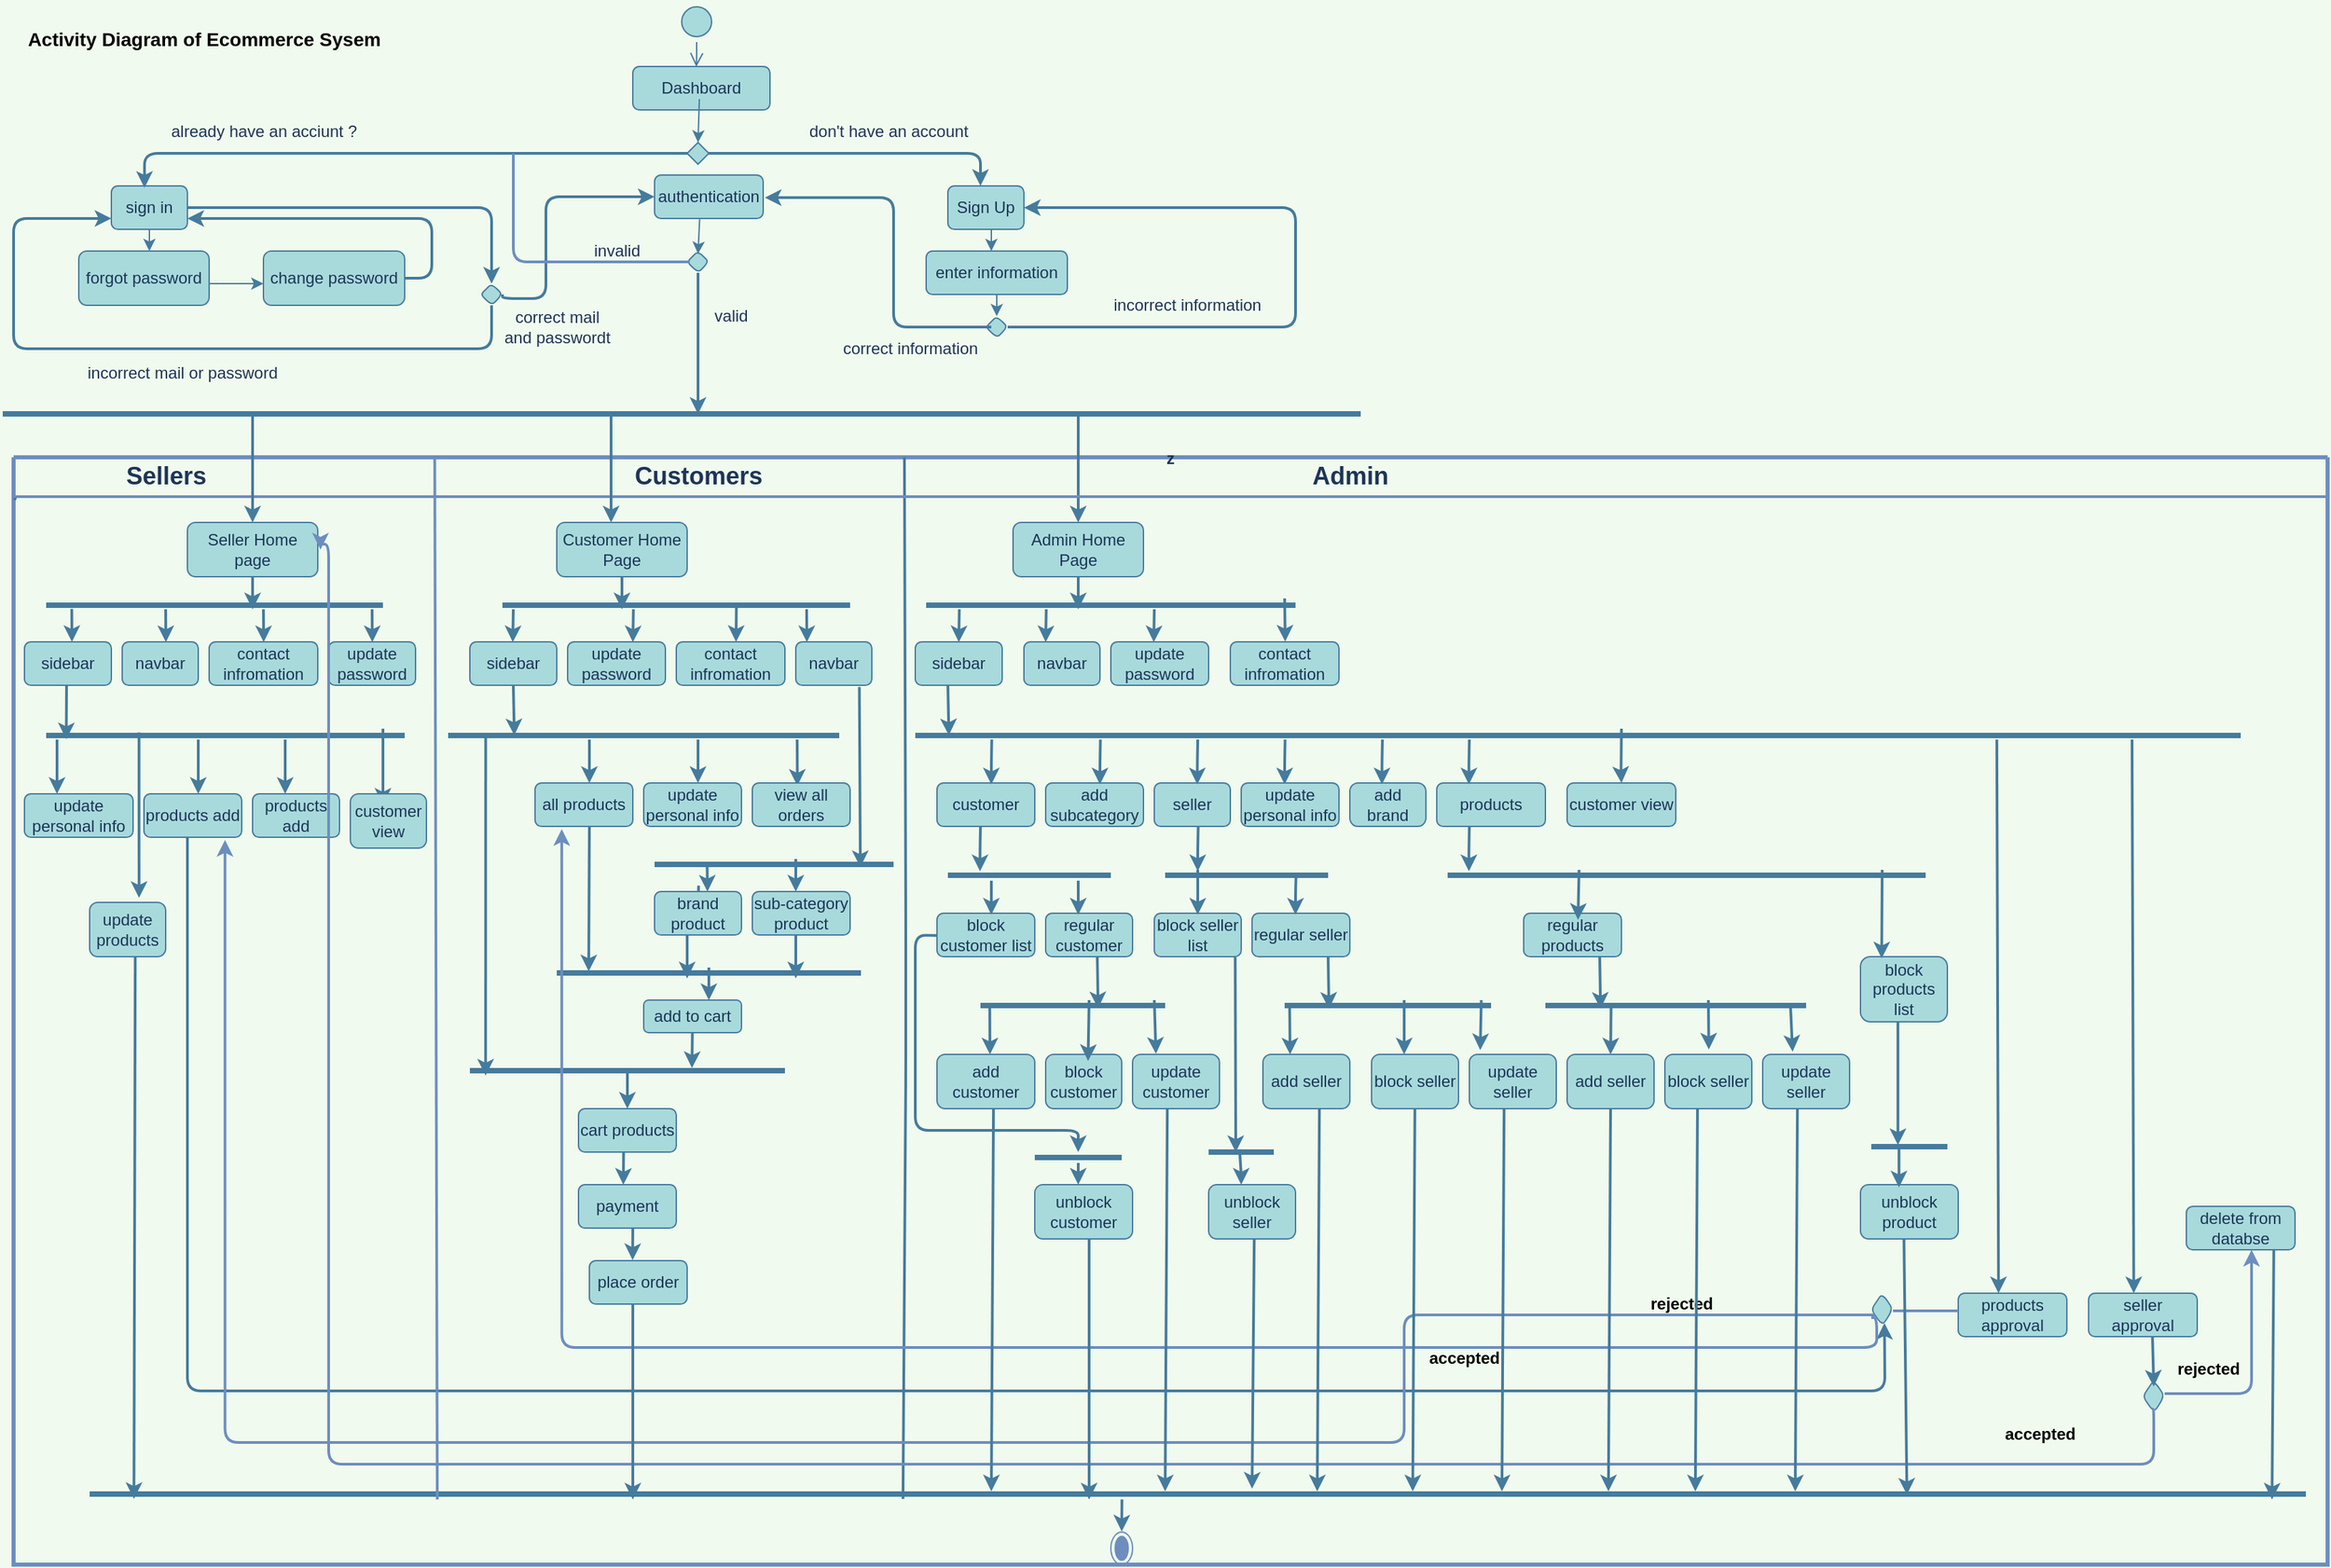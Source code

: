 <mxfile version="20.3.6" type="github">
  <diagram id="6o-PFwS-r8t_ji7xHeHs" name="Page-1">
    <mxGraphModel dx="1038" dy="1740" grid="1" gridSize="8" guides="0" tooltips="1" connect="0" arrows="0" fold="1" page="1" pageScale="1" pageWidth="827" pageHeight="1169" background="#F1FAEE" math="0" shadow="0">
      <root>
        <mxCell id="0" />
        <mxCell id="1" parent="0" />
        <mxCell id="dkGYVJOHW7Im5ONdV2D0-10" value="" style="ellipse;html=1;shape=startState;fillColor=#A8DADC;strokeColor=#457B9D;fontColor=#1D3557;rounded=1;" parent="1" vertex="1">
          <mxGeometry x="504" y="-1168" width="30" height="30" as="geometry" />
        </mxCell>
        <mxCell id="dkGYVJOHW7Im5ONdV2D0-11" value="" style="edgeStyle=orthogonalEdgeStyle;html=1;verticalAlign=bottom;endArrow=open;endSize=8;labelBackgroundColor=#F1FAEE;strokeColor=#457B9D;fontColor=#1D3557;rounded=1;entryX=0.463;entryY=0.006;entryDx=0;entryDy=0;entryPerimeter=0;" parent="1" source="dkGYVJOHW7Im5ONdV2D0-10" target="dkGYVJOHW7Im5ONdV2D0-23" edge="1">
          <mxGeometry relative="1" as="geometry">
            <mxPoint x="415" y="-1120" as="targetPoint" />
          </mxGeometry>
        </mxCell>
        <mxCell id="dkGYVJOHW7Im5ONdV2D0-15" value="" style="edgeStyle=segmentEdgeStyle;endArrow=classic;html=1;labelBackgroundColor=#F1FAEE;strokeColor=#457B9D;fontColor=#1D3557;rounded=1;strokeWidth=2;startArrow=none;" parent="1" source="dkGYVJOHW7Im5ONdV2D0-68" edge="1">
          <mxGeometry width="50" height="50" relative="1" as="geometry">
            <mxPoint x="427" y="-1056" as="sourcePoint" />
            <mxPoint x="728" y="-1032" as="targetPoint" />
            <Array as="points">
              <mxPoint x="427" y="-1056" />
              <mxPoint x="728" y="-1056" />
            </Array>
          </mxGeometry>
        </mxCell>
        <mxCell id="dkGYVJOHW7Im5ONdV2D0-49" style="edgeStyle=orthogonalEdgeStyle;orthogonalLoop=1;jettySize=auto;html=1;exitX=1;exitY=0.5;exitDx=0;exitDy=0;labelBackgroundColor=#F1FAEE;strokeColor=#457B9D;fontColor=#1D3557;rounded=1;strokeWidth=2;" parent="1" source="dkGYVJOHW7Im5ONdV2D0-17" edge="1">
          <mxGeometry relative="1" as="geometry">
            <mxPoint x="368" y="-960" as="targetPoint" />
            <Array as="points">
              <mxPoint x="368" y="-1016" />
            </Array>
          </mxGeometry>
        </mxCell>
        <mxCell id="dkGYVJOHW7Im5ONdV2D0-17" value="sign in" style="whiteSpace=wrap;html=1;fillColor=#A8DADC;strokeColor=#457B9D;fontColor=#1D3557;rounded=1;" parent="1" vertex="1">
          <mxGeometry x="88" y="-1032" width="56" height="32" as="geometry" />
        </mxCell>
        <mxCell id="dkGYVJOHW7Im5ONdV2D0-18" value="Sign Up" style="whiteSpace=wrap;html=1;fillColor=#A8DADC;strokeColor=#457B9D;fontColor=#1D3557;rounded=1;" parent="1" vertex="1">
          <mxGeometry x="704" y="-1032" width="56" height="32" as="geometry" />
        </mxCell>
        <mxCell id="dkGYVJOHW7Im5ONdV2D0-23" value="Dashboard" style="whiteSpace=wrap;html=1;fillColor=#A8DADC;strokeColor=#457B9D;fontColor=#1D3557;rounded=1;" parent="1" vertex="1">
          <mxGeometry x="472" y="-1120" width="101" height="32" as="geometry" />
        </mxCell>
        <mxCell id="dkGYVJOHW7Im5ONdV2D0-25" value="" style="endArrow=classic;html=1;labelBackgroundColor=#F1FAEE;strokeColor=#457B9D;fontColor=#1D3557;rounded=1;entryX=0.5;entryY=0;entryDx=0;entryDy=0;entryPerimeter=0;" parent="1" target="dkGYVJOHW7Im5ONdV2D0-68" edge="1">
          <mxGeometry width="50" height="50" relative="1" as="geometry">
            <mxPoint x="521" y="-1096" as="sourcePoint" />
            <mxPoint x="520" y="-1072" as="targetPoint" />
          </mxGeometry>
        </mxCell>
        <mxCell id="dkGYVJOHW7Im5ONdV2D0-27" value="already have an acciunt ?" style="text;html=1;resizable=0;autosize=1;align=center;verticalAlign=middle;points=[];fillColor=none;strokeColor=none;fontColor=#1D3557;rounded=1;" parent="1" vertex="1">
          <mxGeometry x="120" y="-1088" width="160" height="32" as="geometry" />
        </mxCell>
        <mxCell id="dkGYVJOHW7Im5ONdV2D0-28" value="don&#39;t have an account" style="text;html=1;resizable=0;autosize=1;align=center;verticalAlign=middle;points=[];fillColor=none;strokeColor=none;fontColor=#1D3557;rounded=1;" parent="1" vertex="1">
          <mxGeometry x="592" y="-1088" width="136" height="32" as="geometry" />
        </mxCell>
        <mxCell id="dkGYVJOHW7Im5ONdV2D0-29" value="enter information" style="whiteSpace=wrap;html=1;fillColor=#A8DADC;strokeColor=#457B9D;fontColor=#1D3557;rounded=1;" parent="1" vertex="1">
          <mxGeometry x="688" y="-984" width="104" height="32" as="geometry" />
        </mxCell>
        <mxCell id="dkGYVJOHW7Im5ONdV2D0-31" value="" style="endArrow=classic;html=1;labelBackgroundColor=#F1FAEE;strokeColor=#457B9D;fontColor=#1D3557;rounded=1;" parent="1" edge="1">
          <mxGeometry width="50" height="50" relative="1" as="geometry">
            <mxPoint x="736" y="-1000" as="sourcePoint" />
            <mxPoint x="736" y="-984" as="targetPoint" />
            <Array as="points">
              <mxPoint x="736" y="-984" />
            </Array>
          </mxGeometry>
        </mxCell>
        <mxCell id="dkGYVJOHW7Im5ONdV2D0-80" style="edgeStyle=orthogonalEdgeStyle;orthogonalLoop=1;jettySize=auto;html=1;entryX=1;entryY=0.5;entryDx=0;entryDy=0;labelBackgroundColor=#F1FAEE;strokeColor=#457B9D;fontColor=#1D3557;rounded=1;strokeWidth=2;" parent="1" source="dkGYVJOHW7Im5ONdV2D0-32" target="dkGYVJOHW7Im5ONdV2D0-18" edge="1">
          <mxGeometry relative="1" as="geometry">
            <mxPoint x="808" y="-1016" as="targetPoint" />
            <Array as="points">
              <mxPoint x="960" y="-928" />
              <mxPoint x="960" y="-1016" />
            </Array>
          </mxGeometry>
        </mxCell>
        <mxCell id="dkGYVJOHW7Im5ONdV2D0-32" value="" style="rhombus;whiteSpace=wrap;html=1;fillColor=#A8DADC;strokeColor=#457B9D;fontColor=#1D3557;rounded=1;" parent="1" vertex="1">
          <mxGeometry x="732" y="-936" width="16" height="16" as="geometry" />
        </mxCell>
        <mxCell id="dkGYVJOHW7Im5ONdV2D0-33" value="" style="endArrow=classic;html=1;exitX=0.5;exitY=1;exitDx=0;exitDy=0;labelBackgroundColor=#F1FAEE;strokeColor=#457B9D;fontColor=#1D3557;rounded=1;" parent="1" source="dkGYVJOHW7Im5ONdV2D0-29" edge="1">
          <mxGeometry width="50" height="50" relative="1" as="geometry">
            <mxPoint x="672" y="-886" as="sourcePoint" />
            <mxPoint x="740" y="-936" as="targetPoint" />
          </mxGeometry>
        </mxCell>
        <mxCell id="dkGYVJOHW7Im5ONdV2D0-45" value="" style="endArrow=classic;html=1;exitX=0.5;exitY=1;exitDx=0;exitDy=0;labelBackgroundColor=#F1FAEE;strokeColor=#457B9D;fontColor=#1D3557;rounded=1;" parent="1" source="dkGYVJOHW7Im5ONdV2D0-17" edge="1">
          <mxGeometry width="50" height="50" relative="1" as="geometry">
            <mxPoint x="104" y="-984" as="sourcePoint" />
            <mxPoint x="116" y="-984" as="targetPoint" />
            <Array as="points" />
          </mxGeometry>
        </mxCell>
        <mxCell id="dkGYVJOHW7Im5ONdV2D0-46" value="forgot password" style="whiteSpace=wrap;html=1;fillColor=#A8DADC;strokeColor=#457B9D;fontColor=#1D3557;rounded=1;" parent="1" vertex="1">
          <mxGeometry x="64" y="-984" width="96" height="40" as="geometry" />
        </mxCell>
        <mxCell id="dkGYVJOHW7Im5ONdV2D0-47" value="" style="endArrow=classic;html=1;labelBackgroundColor=#F1FAEE;strokeColor=#457B9D;fontColor=#1D3557;rounded=1;" parent="1" edge="1">
          <mxGeometry width="50" height="50" relative="1" as="geometry">
            <mxPoint x="160" y="-960" as="sourcePoint" />
            <mxPoint x="200" y="-960" as="targetPoint" />
          </mxGeometry>
        </mxCell>
        <mxCell id="dkGYVJOHW7Im5ONdV2D0-50" style="edgeStyle=orthogonalEdgeStyle;orthogonalLoop=1;jettySize=auto;html=1;exitX=1;exitY=0.5;exitDx=0;exitDy=0;entryX=1;entryY=0.75;entryDx=0;entryDy=0;labelBackgroundColor=#F1FAEE;strokeColor=#457B9D;fontColor=#1D3557;rounded=1;strokeWidth=2;" parent="1" source="dkGYVJOHW7Im5ONdV2D0-48" target="dkGYVJOHW7Im5ONdV2D0-17" edge="1">
          <mxGeometry relative="1" as="geometry" />
        </mxCell>
        <mxCell id="dkGYVJOHW7Im5ONdV2D0-48" value="change password" style="whiteSpace=wrap;html=1;fillStyle=auto;fillColor=#A8DADC;strokeColor=#457B9D;fontColor=#1D3557;rounded=1;" parent="1" vertex="1">
          <mxGeometry x="200" y="-984" width="104" height="40" as="geometry" />
        </mxCell>
        <mxCell id="dkGYVJOHW7Im5ONdV2D0-71" style="edgeStyle=orthogonalEdgeStyle;orthogonalLoop=1;jettySize=auto;html=1;entryX=0;entryY=0.75;entryDx=0;entryDy=0;labelBackgroundColor=#F1FAEE;strokeColor=#457B9D;fontColor=#1D3557;rounded=1;strokeWidth=2;" parent="1" source="dkGYVJOHW7Im5ONdV2D0-65" target="dkGYVJOHW7Im5ONdV2D0-17" edge="1">
          <mxGeometry relative="1" as="geometry">
            <mxPoint x="80" y="-1008" as="targetPoint" />
            <Array as="points">
              <mxPoint x="368" y="-912" />
              <mxPoint x="16" y="-912" />
              <mxPoint x="16" y="-1008" />
            </Array>
          </mxGeometry>
        </mxCell>
        <mxCell id="dkGYVJOHW7Im5ONdV2D0-65" value="" style="rhombus;whiteSpace=wrap;html=1;fillColor=#A8DADC;strokeColor=#457B9D;fontColor=#1D3557;rounded=1;" parent="1" vertex="1">
          <mxGeometry x="360" y="-960" width="16" height="16" as="geometry" />
        </mxCell>
        <mxCell id="dkGYVJOHW7Im5ONdV2D0-74" value="incorrect mail or password" style="text;html=1;resizable=0;autosize=1;align=center;verticalAlign=middle;points=[];fillColor=none;strokeColor=none;fontColor=#1D3557;rounded=1;" parent="1" vertex="1">
          <mxGeometry x="60" y="-910" width="160" height="32" as="geometry" />
        </mxCell>
        <mxCell id="dkGYVJOHW7Im5ONdV2D0-75" value="correct mail &lt;br&gt;and passwordt" style="text;html=1;resizable=0;autosize=1;align=center;verticalAlign=middle;points=[];fillColor=none;strokeColor=none;fontColor=#1D3557;rounded=1;" parent="1" vertex="1">
          <mxGeometry x="368" y="-952" width="96" height="48" as="geometry" />
        </mxCell>
        <mxCell id="dkGYVJOHW7Im5ONdV2D0-43" value="incorrect information" style="text;html=1;resizable=0;autosize=1;align=center;verticalAlign=middle;points=[];fillColor=none;strokeColor=none;fontColor=#1D3557;rounded=1;" parent="1" vertex="1">
          <mxGeometry x="816" y="-960" width="128" height="32" as="geometry" />
        </mxCell>
        <mxCell id="dkGYVJOHW7Im5ONdV2D0-83" value="" style="endArrow=none;html=1;strokeWidth=4;labelBackgroundColor=#F1FAEE;strokeColor=#457B9D;fontColor=#1D3557;rounded=1;" parent="1" edge="1">
          <mxGeometry relative="1" as="geometry">
            <mxPoint x="8" y="-864" as="sourcePoint" />
            <mxPoint x="1008" y="-864" as="targetPoint" />
          </mxGeometry>
        </mxCell>
        <mxCell id="dkGYVJOHW7Im5ONdV2D0-84" value="correct information" style="text;html=1;resizable=0;autosize=1;align=center;verticalAlign=middle;points=[];fillColor=none;strokeColor=none;fontColor=#1D3557;rounded=1;" parent="1" vertex="1">
          <mxGeometry x="616" y="-928" width="120" height="32" as="geometry" />
        </mxCell>
        <object label="z" id="ePUnUOnn1ZwYabv3tE3A-7">
          <mxCell style="swimlane;startSize=0;strokeWidth=3;fillColor=#A8DADC;strokeColor=#6C8EBF;fontColor=#1D3557;rounded=1;" parent="1" vertex="1">
            <mxGeometry x="16" y="-832" width="1704" height="816" as="geometry" />
          </mxCell>
        </object>
        <mxCell id="ePUnUOnn1ZwYabv3tE3A-12" value="Admin" style="text;html=1;resizable=0;autosize=1;align=center;verticalAlign=middle;points=[];fillColor=none;strokeColor=none;strokeWidth=2;shadow=0;glass=0;fontStyle=1;labelBorderColor=none;spacingTop=3;fontSize=18;fontColor=#1D3557;rounded=1;" parent="ePUnUOnn1ZwYabv3tE3A-7" vertex="1">
          <mxGeometry x="944" y="-8" width="80" height="40" as="geometry" />
        </mxCell>
        <mxCell id="ePUnUOnn1ZwYabv3tE3A-13" value="Customers" style="text;html=1;resizable=0;autosize=1;align=center;verticalAlign=middle;points=[];fillColor=none;strokeColor=none;strokeWidth=2;shadow=0;glass=0;fontStyle=1;labelBorderColor=none;spacingTop=3;fontSize=18;fontColor=#1D3557;rounded=1;" parent="ePUnUOnn1ZwYabv3tE3A-7" vertex="1">
          <mxGeometry x="448" y="-8" width="112" height="40" as="geometry" />
        </mxCell>
        <mxCell id="ePUnUOnn1ZwYabv3tE3A-14" value="Sellers" style="text;html=1;resizable=0;autosize=1;align=center;verticalAlign=middle;points=[];fillColor=none;strokeColor=none;strokeWidth=2;shadow=0;glass=0;fontStyle=1;labelBorderColor=none;spacingTop=3;fontSize=18;fontColor=#1D3557;rounded=1;" parent="ePUnUOnn1ZwYabv3tE3A-7" vertex="1">
          <mxGeometry x="72" y="-8" width="80" height="40" as="geometry" />
        </mxCell>
        <mxCell id="ePUnUOnn1ZwYabv3tE3A-11" value="" style="endArrow=none;html=1;strokeWidth=2;labelBackgroundColor=#F1FAEE;strokeColor=#457B9D;fontColor=#1D3557;rounded=1;" parent="ePUnUOnn1ZwYabv3tE3A-7" target="ePUnUOnn1ZwYabv3tE3A-7" edge="1">
          <mxGeometry width="50" height="50" relative="1" as="geometry">
            <mxPoint x="2" y="31" as="sourcePoint" />
            <mxPoint x="992" y="32" as="targetPoint" />
          </mxGeometry>
        </mxCell>
        <mxCell id="ePUnUOnn1ZwYabv3tE3A-22" value="" style="endArrow=none;html=1;strokeWidth=2;fontSize=19;labelBackgroundColor=#F1FAEE;strokeColor=#457B9D;fontColor=#1D3557;rounded=1;entryX=0.367;entryY=0.95;entryDx=0;entryDy=0;entryPerimeter=0;" parent="ePUnUOnn1ZwYabv3tE3A-7" target="tsPmyhiWHwaWB5tIhugM-9" edge="1">
          <mxGeometry width="50" height="50" relative="1" as="geometry">
            <mxPoint x="656" as="sourcePoint" />
            <mxPoint x="656" y="768" as="targetPoint" />
            <Array as="points">
              <mxPoint x="657.002" y="348.424" />
              <mxPoint x="657.002" y="452.424" />
              <mxPoint x="656.002" y="604.424" />
            </Array>
          </mxGeometry>
        </mxCell>
        <mxCell id="ePUnUOnn1ZwYabv3tE3A-44" value="" style="edgeStyle=none;orthogonalLoop=1;jettySize=auto;html=1;strokeWidth=2;fontSize=19;labelBackgroundColor=#F1FAEE;strokeColor=#457B9D;fontColor=#1D3557;rounded=1;" parent="ePUnUOnn1ZwYabv3tE3A-7" edge="1">
          <mxGeometry width="80" relative="1" as="geometry">
            <mxPoint x="784" y="-32" as="sourcePoint" />
            <mxPoint x="784" y="48" as="targetPoint" />
            <Array as="points" />
          </mxGeometry>
        </mxCell>
        <mxCell id="ePUnUOnn1ZwYabv3tE3A-46" value="Seller Home page" style="whiteSpace=wrap;html=1;fillColor=#A8DADC;strokeColor=#457B9D;fontColor=#1D3557;rounded=1;" parent="ePUnUOnn1ZwYabv3tE3A-7" vertex="1">
          <mxGeometry x="128" y="48" width="96" height="40" as="geometry" />
        </mxCell>
        <mxCell id="ePUnUOnn1ZwYabv3tE3A-51" value="" style="line;strokeWidth=4;html=1;shadow=0;glass=0;labelBackgroundColor=none;labelBorderColor=none;fontFamily=Times New Roman;fontSize=18;fillColor=#A8DADC;strokeColor=#457B9D;fontColor=#1D3557;rounded=1;" parent="ePUnUOnn1ZwYabv3tE3A-7" vertex="1">
          <mxGeometry x="24" y="104" width="248" height="10" as="geometry" />
        </mxCell>
        <mxCell id="ePUnUOnn1ZwYabv3tE3A-52" value="" style="edgeStyle=none;orthogonalLoop=1;jettySize=auto;html=1;strokeWidth=2;fontSize=19;labelBackgroundColor=#F1FAEE;strokeColor=#457B9D;fontColor=#1D3557;rounded=1;" parent="ePUnUOnn1ZwYabv3tE3A-7" edge="1">
          <mxGeometry width="80" relative="1" as="geometry">
            <mxPoint x="176" y="88" as="sourcePoint" />
            <mxPoint x="176" y="112" as="targetPoint" />
            <Array as="points" />
          </mxGeometry>
        </mxCell>
        <mxCell id="ePUnUOnn1ZwYabv3tE3A-53" value="Customer Home Page" style="whiteSpace=wrap;html=1;fillColor=#A8DADC;strokeColor=#457B9D;fontColor=#1D3557;rounded=1;" parent="ePUnUOnn1ZwYabv3tE3A-7" vertex="1">
          <mxGeometry x="400" y="48" width="96" height="40" as="geometry" />
        </mxCell>
        <mxCell id="ePUnUOnn1ZwYabv3tE3A-54" value="" style="edgeStyle=none;orthogonalLoop=1;jettySize=auto;html=1;strokeWidth=2;fontSize=19;labelBackgroundColor=#F1FAEE;strokeColor=#457B9D;fontColor=#1D3557;rounded=1;" parent="ePUnUOnn1ZwYabv3tE3A-7" edge="1">
          <mxGeometry width="80" relative="1" as="geometry">
            <mxPoint x="448" y="88" as="sourcePoint" />
            <mxPoint x="448" y="112" as="targetPoint" />
            <Array as="points" />
          </mxGeometry>
        </mxCell>
        <mxCell id="ePUnUOnn1ZwYabv3tE3A-56" value="Admin Home Page" style="whiteSpace=wrap;html=1;fillColor=#A8DADC;strokeColor=#457B9D;fontColor=#1D3557;rounded=1;" parent="ePUnUOnn1ZwYabv3tE3A-7" vertex="1">
          <mxGeometry x="736" y="48" width="96" height="40" as="geometry" />
        </mxCell>
        <mxCell id="ePUnUOnn1ZwYabv3tE3A-58" value="" style="edgeStyle=none;orthogonalLoop=1;jettySize=auto;html=1;strokeWidth=2;fontSize=19;labelBackgroundColor=#F1FAEE;strokeColor=#457B9D;fontColor=#1D3557;rounded=1;" parent="ePUnUOnn1ZwYabv3tE3A-7" edge="1">
          <mxGeometry width="80" relative="1" as="geometry">
            <mxPoint x="784" y="88" as="sourcePoint" />
            <mxPoint x="784" y="112" as="targetPoint" />
            <Array as="points" />
          </mxGeometry>
        </mxCell>
        <mxCell id="ePUnUOnn1ZwYabv3tE3A-61" value="sidebar" style="whiteSpace=wrap;html=1;fillColor=#A8DADC;strokeColor=#457B9D;fontColor=#1D3557;rounded=1;" parent="ePUnUOnn1ZwYabv3tE3A-7" vertex="1">
          <mxGeometry x="8" y="136" width="64" height="32" as="geometry" />
        </mxCell>
        <mxCell id="ePUnUOnn1ZwYabv3tE3A-62" value="contact infromation" style="whiteSpace=wrap;html=1;fillColor=#A8DADC;strokeColor=#457B9D;fontColor=#1D3557;rounded=1;" parent="ePUnUOnn1ZwYabv3tE3A-7" vertex="1">
          <mxGeometry x="144" y="136" width="80" height="32" as="geometry" />
        </mxCell>
        <mxCell id="ePUnUOnn1ZwYabv3tE3A-65" value="" style="line;strokeWidth=4;html=1;shadow=0;glass=0;labelBackgroundColor=none;labelBorderColor=none;fontFamily=Times New Roman;fontSize=18;fillColor=#A8DADC;strokeColor=#457B9D;fontColor=#1D3557;rounded=1;" parent="ePUnUOnn1ZwYabv3tE3A-7" vertex="1">
          <mxGeometry x="24" y="200" width="264" height="10" as="geometry" />
        </mxCell>
        <mxCell id="ePUnUOnn1ZwYabv3tE3A-68" value="" style="edgeStyle=none;orthogonalLoop=1;jettySize=auto;html=1;strokeWidth=2;fontSize=19;labelBackgroundColor=#F1FAEE;strokeColor=#457B9D;fontColor=#1D3557;rounded=1;" parent="ePUnUOnn1ZwYabv3tE3A-7" edge="1">
          <mxGeometry width="80" relative="1" as="geometry">
            <mxPoint x="32" y="208" as="sourcePoint" />
            <mxPoint x="32" y="248" as="targetPoint" />
            <Array as="points" />
          </mxGeometry>
        </mxCell>
        <mxCell id="ePUnUOnn1ZwYabv3tE3A-69" value="update personal info" style="whiteSpace=wrap;html=1;fillColor=#A8DADC;strokeColor=#457B9D;fontColor=#1D3557;rounded=1;" parent="ePUnUOnn1ZwYabv3tE3A-7" vertex="1">
          <mxGeometry x="8" y="248" width="80" height="32" as="geometry" />
        </mxCell>
        <mxCell id="ePUnUOnn1ZwYabv3tE3A-72" value="products add" style="whiteSpace=wrap;html=1;fillColor=#A8DADC;strokeColor=#457B9D;fontColor=#1D3557;rounded=1;" parent="ePUnUOnn1ZwYabv3tE3A-7" vertex="1">
          <mxGeometry x="96" y="248" width="72" height="32" as="geometry" />
        </mxCell>
        <mxCell id="ePUnUOnn1ZwYabv3tE3A-100" value="" style="line;strokeWidth=4;html=1;shadow=0;glass=0;labelBackgroundColor=none;labelBorderColor=none;fontFamily=Times New Roman;fontSize=18;fillColor=#A8DADC;strokeColor=#457B9D;fontColor=#1D3557;rounded=1;" parent="ePUnUOnn1ZwYabv3tE3A-7" vertex="1">
          <mxGeometry x="360" y="104" width="256" height="10" as="geometry" />
        </mxCell>
        <mxCell id="ePUnUOnn1ZwYabv3tE3A-102" value="sidebar" style="whiteSpace=wrap;html=1;fillColor=#A8DADC;strokeColor=#457B9D;fontColor=#1D3557;rounded=1;" parent="ePUnUOnn1ZwYabv3tE3A-7" vertex="1">
          <mxGeometry x="336" y="136" width="64" height="32" as="geometry" />
        </mxCell>
        <mxCell id="ePUnUOnn1ZwYabv3tE3A-103" value="" style="edgeStyle=none;orthogonalLoop=1;jettySize=auto;html=1;strokeWidth=2;fontSize=19;labelBackgroundColor=#F1FAEE;strokeColor=#457B9D;fontColor=#1D3557;rounded=1;exitX=0.673;exitY=0.38;exitDx=0;exitDy=0;exitPerimeter=0;" parent="ePUnUOnn1ZwYabv3tE3A-7" source="ePUnUOnn1ZwYabv3tE3A-100" edge="1">
          <mxGeometry width="80" relative="1" as="geometry">
            <mxPoint x="560" y="104" as="sourcePoint" />
            <mxPoint x="532" y="136" as="targetPoint" />
            <Array as="points" />
          </mxGeometry>
        </mxCell>
        <mxCell id="ePUnUOnn1ZwYabv3tE3A-104" value="contact infromation" style="whiteSpace=wrap;html=1;fillColor=#A8DADC;strokeColor=#457B9D;fontColor=#1D3557;rounded=1;" parent="ePUnUOnn1ZwYabv3tE3A-7" vertex="1">
          <mxGeometry x="488" y="136" width="80" height="32" as="geometry" />
        </mxCell>
        <mxCell id="ePUnUOnn1ZwYabv3tE3A-105" value="" style="edgeStyle=none;orthogonalLoop=1;jettySize=auto;html=1;strokeWidth=2;fontSize=19;exitX=0.465;exitY=0.994;exitDx=0;exitDy=0;exitPerimeter=0;entryX=0.287;entryY=0.46;entryDx=0;entryDy=0;entryPerimeter=0;labelBackgroundColor=#F1FAEE;strokeColor=#457B9D;fontColor=#1D3557;rounded=1;" parent="ePUnUOnn1ZwYabv3tE3A-7" edge="1">
          <mxGeometry width="80" relative="1" as="geometry">
            <mxPoint x="368" y="168" as="sourcePoint" />
            <mxPoint x="368.72" y="204.792" as="targetPoint" />
            <Array as="points" />
          </mxGeometry>
        </mxCell>
        <mxCell id="ePUnUOnn1ZwYabv3tE3A-106" value="" style="line;strokeWidth=4;html=1;shadow=0;glass=0;labelBackgroundColor=none;labelBorderColor=none;fontFamily=Times New Roman;fontSize=18;fillColor=#A8DADC;strokeColor=#457B9D;fontColor=#1D3557;rounded=1;" parent="ePUnUOnn1ZwYabv3tE3A-7" vertex="1">
          <mxGeometry x="320" y="200" width="288" height="10" as="geometry" />
        </mxCell>
        <mxCell id="ePUnUOnn1ZwYabv3tE3A-108" value="all products" style="whiteSpace=wrap;html=1;fillColor=#A8DADC;strokeColor=#457B9D;fontColor=#1D3557;rounded=1;" parent="ePUnUOnn1ZwYabv3tE3A-7" vertex="1">
          <mxGeometry x="384" y="240" width="72" height="32" as="geometry" />
        </mxCell>
        <mxCell id="ePUnUOnn1ZwYabv3tE3A-109" value="" style="edgeStyle=none;orthogonalLoop=1;jettySize=auto;html=1;strokeWidth=2;fontSize=19;labelBackgroundColor=#F1FAEE;strokeColor=#457B9D;fontColor=#1D3557;rounded=1;entryX=0.05;entryY=0.95;entryDx=0;entryDy=0;entryPerimeter=0;exitX=0.096;exitY=0.68;exitDx=0;exitDy=0;exitPerimeter=0;" parent="ePUnUOnn1ZwYabv3tE3A-7" source="ePUnUOnn1ZwYabv3tE3A-106" target="ECX7IMNQ7v3GyHFBv8ip-81" edge="1">
          <mxGeometry width="80" relative="1" as="geometry">
            <mxPoint x="336" y="208" as="sourcePoint" />
            <mxPoint x="336" y="240" as="targetPoint" />
            <Array as="points" />
          </mxGeometry>
        </mxCell>
        <mxCell id="ePUnUOnn1ZwYabv3tE3A-111" value="" style="edgeStyle=none;orthogonalLoop=1;jettySize=auto;html=1;strokeWidth=2;fontSize=19;labelBackgroundColor=#F1FAEE;strokeColor=#457B9D;fontColor=#1D3557;rounded=1;" parent="ePUnUOnn1ZwYabv3tE3A-7" edge="1">
          <mxGeometry width="80" relative="1" as="geometry">
            <mxPoint x="424" y="208" as="sourcePoint" />
            <mxPoint x="424" y="240" as="targetPoint" />
            <Array as="points" />
          </mxGeometry>
        </mxCell>
        <mxCell id="ePUnUOnn1ZwYabv3tE3A-134" value="" style="edgeStyle=none;orthogonalLoop=1;jettySize=auto;html=1;strokeWidth=2;fontSize=19;entryX=0.056;entryY=0.78;entryDx=0;entryDy=0;entryPerimeter=0;labelBackgroundColor=#F1FAEE;strokeColor=#457B9D;fontColor=#1D3557;rounded=1;" parent="ePUnUOnn1ZwYabv3tE3A-7" target="ePUnUOnn1ZwYabv3tE3A-65" edge="1">
          <mxGeometry width="80" relative="1" as="geometry">
            <mxPoint x="39" y="168" as="sourcePoint" />
            <mxPoint x="64.72" y="204.792" as="targetPoint" />
            <Array as="points" />
          </mxGeometry>
        </mxCell>
        <mxCell id="ePUnUOnn1ZwYabv3tE3A-136" value="" style="edgeStyle=none;orthogonalLoop=1;jettySize=auto;html=1;strokeWidth=2;fontSize=19;labelBackgroundColor=#F1FAEE;strokeColor=#457B9D;fontColor=#1D3557;rounded=1;" parent="ePUnUOnn1ZwYabv3tE3A-7" edge="1">
          <mxGeometry width="80" relative="1" as="geometry">
            <mxPoint x="200" y="208" as="sourcePoint" />
            <mxPoint x="200" y="248" as="targetPoint" />
            <Array as="points" />
          </mxGeometry>
        </mxCell>
        <mxCell id="ePUnUOnn1ZwYabv3tE3A-137" value="" style="edgeStyle=none;orthogonalLoop=1;jettySize=auto;html=1;strokeWidth=2;fontSize=19;labelBackgroundColor=#F1FAEE;strokeColor=#457B9D;fontColor=#1D3557;rounded=1;" parent="ePUnUOnn1ZwYabv3tE3A-7" edge="1">
          <mxGeometry width="80" relative="1" as="geometry">
            <mxPoint x="136" y="208" as="sourcePoint" />
            <mxPoint x="136" y="248" as="targetPoint" />
            <Array as="points" />
          </mxGeometry>
        </mxCell>
        <mxCell id="ePUnUOnn1ZwYabv3tE3A-139" value="update password" style="whiteSpace=wrap;html=1;fillStyle=auto;strokeColor=#457B9D;fontColor=#1D3557;fillColor=#A8DADC;rounded=1;" parent="ePUnUOnn1ZwYabv3tE3A-7" vertex="1">
          <mxGeometry x="232" y="136" width="64" height="32" as="geometry" />
        </mxCell>
        <mxCell id="ePUnUOnn1ZwYabv3tE3A-143" value="" style="line;strokeWidth=4;html=1;shadow=0;glass=0;labelBackgroundColor=none;labelBorderColor=none;fontFamily=Times New Roman;fontSize=18;fillColor=#A8DADC;strokeColor=#457B9D;fontColor=#1D3557;rounded=1;" parent="ePUnUOnn1ZwYabv3tE3A-7" vertex="1">
          <mxGeometry x="672" y="104" width="272" height="10" as="geometry" />
        </mxCell>
        <mxCell id="ePUnUOnn1ZwYabv3tE3A-144" value="" style="edgeStyle=none;orthogonalLoop=1;jettySize=auto;html=1;strokeWidth=2;fontSize=19;exitX=0.076;exitY=0.78;exitDx=0;exitDy=0;exitPerimeter=0;labelBackgroundColor=#F1FAEE;strokeColor=#457B9D;fontColor=#1D3557;rounded=1;" parent="ePUnUOnn1ZwYabv3tE3A-7" edge="1">
          <mxGeometry width="80" relative="1" as="geometry">
            <mxPoint x="696.42" y="112" as="sourcePoint" />
            <mxPoint x="696.004" y="136.2" as="targetPoint" />
            <Array as="points" />
          </mxGeometry>
        </mxCell>
        <mxCell id="ePUnUOnn1ZwYabv3tE3A-145" value="" style="edgeStyle=none;orthogonalLoop=1;jettySize=auto;html=1;strokeWidth=2;fontSize=19;labelBackgroundColor=#F1FAEE;strokeColor=#457B9D;fontColor=#1D3557;rounded=1;entryX=0.505;entryY=-0.006;entryDx=0;entryDy=0;entryPerimeter=0;" parent="ePUnUOnn1ZwYabv3tE3A-7" target="ePUnUOnn1ZwYabv3tE3A-147" edge="1">
          <mxGeometry width="80" relative="1" as="geometry">
            <mxPoint x="936" y="104" as="sourcePoint" />
            <mxPoint x="927.998" y="140.2" as="targetPoint" />
            <Array as="points" />
          </mxGeometry>
        </mxCell>
        <mxCell id="ePUnUOnn1ZwYabv3tE3A-146" value="sidebar" style="whiteSpace=wrap;html=1;fillColor=#A8DADC;strokeColor=#457B9D;fontColor=#1D3557;rounded=1;" parent="ePUnUOnn1ZwYabv3tE3A-7" vertex="1">
          <mxGeometry x="664" y="136" width="64" height="32" as="geometry" />
        </mxCell>
        <mxCell id="ePUnUOnn1ZwYabv3tE3A-147" value="contact infromation" style="whiteSpace=wrap;html=1;fillColor=#A8DADC;strokeColor=#457B9D;fontColor=#1D3557;rounded=1;" parent="ePUnUOnn1ZwYabv3tE3A-7" vertex="1">
          <mxGeometry x="896" y="136" width="80" height="32" as="geometry" />
        </mxCell>
        <mxCell id="ePUnUOnn1ZwYabv3tE3A-149" value="add subcategory" style="whiteSpace=wrap;html=1;fillColor=#A8DADC;strokeColor=#457B9D;fontColor=#1D3557;rounded=1;" parent="ePUnUOnn1ZwYabv3tE3A-7" vertex="1">
          <mxGeometry x="760" y="240" width="72" height="32" as="geometry" />
        </mxCell>
        <mxCell id="ePUnUOnn1ZwYabv3tE3A-150" value="" style="line;strokeWidth=4;html=1;shadow=0;glass=0;labelBackgroundColor=none;labelBorderColor=none;fontFamily=Times New Roman;fontSize=18;fillColor=#A8DADC;strokeColor=#457B9D;fontColor=#1D3557;rounded=1;" parent="ePUnUOnn1ZwYabv3tE3A-7" vertex="1">
          <mxGeometry x="664" y="200" width="976" height="10" as="geometry" />
        </mxCell>
        <mxCell id="ePUnUOnn1ZwYabv3tE3A-246" value="add brand" style="whiteSpace=wrap;html=1;fillColor=#A8DADC;strokeColor=#457B9D;fontColor=#1D3557;rounded=1;arcSize=19;" parent="ePUnUOnn1ZwYabv3tE3A-7" vertex="1">
          <mxGeometry x="984" y="240" width="56" height="32" as="geometry" />
        </mxCell>
        <mxCell id="ECX7IMNQ7v3GyHFBv8ip-2" value="navbar" style="whiteSpace=wrap;html=1;fillColor=#A8DADC;strokeColor=#457B9D;fontColor=#1D3557;rounded=1;" parent="ePUnUOnn1ZwYabv3tE3A-7" vertex="1">
          <mxGeometry x="80" y="136" width="56" height="32" as="geometry" />
        </mxCell>
        <mxCell id="ECX7IMNQ7v3GyHFBv8ip-3" value="" style="edgeStyle=none;orthogonalLoop=1;jettySize=auto;html=1;strokeWidth=2;fontSize=19;exitX=0.076;exitY=0.78;exitDx=0;exitDy=0;exitPerimeter=0;labelBackgroundColor=#F1FAEE;strokeColor=#457B9D;fontColor=#1D3557;rounded=1;" parent="ePUnUOnn1ZwYabv3tE3A-7" edge="1">
          <mxGeometry width="80" relative="1" as="geometry">
            <mxPoint x="456.42" y="112" as="sourcePoint" />
            <mxPoint x="456.004" y="136.2" as="targetPoint" />
            <Array as="points" />
          </mxGeometry>
        </mxCell>
        <mxCell id="ECX7IMNQ7v3GyHFBv8ip-6" value="navbar" style="whiteSpace=wrap;html=1;fillColor=#A8DADC;strokeColor=#457B9D;fontColor=#1D3557;rounded=1;" parent="ePUnUOnn1ZwYabv3tE3A-7" vertex="1">
          <mxGeometry x="744" y="136" width="56" height="32" as="geometry" />
        </mxCell>
        <mxCell id="ePUnUOnn1ZwYabv3tE3A-64" value="" style="edgeStyle=none;orthogonalLoop=1;jettySize=auto;html=1;strokeWidth=2;fontSize=19;exitX=0.076;exitY=0.78;exitDx=0;exitDy=0;exitPerimeter=0;labelBackgroundColor=#F1FAEE;strokeColor=#457B9D;fontColor=#1D3557;rounded=1;" parent="ePUnUOnn1ZwYabv3tE3A-7" source="ePUnUOnn1ZwYabv3tE3A-51" edge="1">
          <mxGeometry width="80" relative="1" as="geometry">
            <mxPoint x="72" y="120" as="sourcePoint" />
            <mxPoint x="43" y="136" as="targetPoint" />
            <Array as="points" />
          </mxGeometry>
        </mxCell>
        <mxCell id="ECX7IMNQ7v3GyHFBv8ip-9" value="" style="edgeStyle=none;orthogonalLoop=1;jettySize=auto;html=1;strokeWidth=2;fontSize=19;exitX=0.076;exitY=0.78;exitDx=0;exitDy=0;exitPerimeter=0;labelBackgroundColor=#F1FAEE;strokeColor=#457B9D;fontColor=#1D3557;rounded=1;" parent="ePUnUOnn1ZwYabv3tE3A-7" edge="1">
          <mxGeometry width="80" relative="1" as="geometry">
            <mxPoint x="112" y="112" as="sourcePoint" />
            <mxPoint x="112.152" y="136.2" as="targetPoint" />
            <Array as="points" />
          </mxGeometry>
        </mxCell>
        <mxCell id="ECX7IMNQ7v3GyHFBv8ip-10" value="" style="edgeStyle=none;orthogonalLoop=1;jettySize=auto;html=1;strokeWidth=2;fontSize=19;exitX=0.076;exitY=0.78;exitDx=0;exitDy=0;exitPerimeter=0;labelBackgroundColor=#F1FAEE;strokeColor=#457B9D;fontColor=#1D3557;rounded=1;" parent="ePUnUOnn1ZwYabv3tE3A-7" edge="1">
          <mxGeometry width="80" relative="1" as="geometry">
            <mxPoint x="184" y="112" as="sourcePoint" />
            <mxPoint x="184.152" y="136.2" as="targetPoint" />
            <Array as="points" />
          </mxGeometry>
        </mxCell>
        <mxCell id="ECX7IMNQ7v3GyHFBv8ip-11" value="" style="edgeStyle=none;orthogonalLoop=1;jettySize=auto;html=1;strokeWidth=2;fontSize=19;exitX=0.076;exitY=0.78;exitDx=0;exitDy=0;exitPerimeter=0;labelBackgroundColor=#F1FAEE;strokeColor=#457B9D;fontColor=#1D3557;rounded=1;" parent="ePUnUOnn1ZwYabv3tE3A-7" edge="1">
          <mxGeometry width="80" relative="1" as="geometry">
            <mxPoint x="264" y="112" as="sourcePoint" />
            <mxPoint x="264.152" y="136.2" as="targetPoint" />
            <Array as="points" />
          </mxGeometry>
        </mxCell>
        <mxCell id="ECX7IMNQ7v3GyHFBv8ip-12" value="" style="edgeStyle=none;orthogonalLoop=1;jettySize=auto;html=1;strokeWidth=2;fontSize=19;exitX=0.076;exitY=0.78;exitDx=0;exitDy=0;exitPerimeter=0;labelBackgroundColor=#F1FAEE;strokeColor=#457B9D;fontColor=#1D3557;rounded=1;" parent="ePUnUOnn1ZwYabv3tE3A-7" edge="1">
          <mxGeometry width="80" relative="1" as="geometry">
            <mxPoint x="584" y="112" as="sourcePoint" />
            <mxPoint x="584.152" y="136.2" as="targetPoint" />
            <Array as="points" />
          </mxGeometry>
        </mxCell>
        <mxCell id="ECX7IMNQ7v3GyHFBv8ip-15" value="update password" style="whiteSpace=wrap;html=1;fillStyle=auto;strokeColor=#457B9D;fontColor=#1D3557;fillColor=#A8DADC;rounded=1;" parent="ePUnUOnn1ZwYabv3tE3A-7" vertex="1">
          <mxGeometry x="808" y="136" width="72" height="32" as="geometry" />
        </mxCell>
        <mxCell id="ECX7IMNQ7v3GyHFBv8ip-16" value="" style="edgeStyle=none;orthogonalLoop=1;jettySize=auto;html=1;strokeWidth=2;fontSize=19;exitX=0.076;exitY=0.78;exitDx=0;exitDy=0;exitPerimeter=0;labelBackgroundColor=#F1FAEE;strokeColor=#457B9D;fontColor=#1D3557;rounded=1;" parent="ePUnUOnn1ZwYabv3tE3A-7" edge="1">
          <mxGeometry width="80" relative="1" as="geometry">
            <mxPoint x="760.42" y="112" as="sourcePoint" />
            <mxPoint x="760.004" y="136.2" as="targetPoint" />
            <Array as="points" />
          </mxGeometry>
        </mxCell>
        <mxCell id="ECX7IMNQ7v3GyHFBv8ip-17" value="" style="edgeStyle=none;orthogonalLoop=1;jettySize=auto;html=1;strokeWidth=2;fontSize=19;exitX=0.076;exitY=0.78;exitDx=0;exitDy=0;exitPerimeter=0;labelBackgroundColor=#F1FAEE;strokeColor=#457B9D;fontColor=#1D3557;rounded=1;" parent="ePUnUOnn1ZwYabv3tE3A-7" edge="1">
          <mxGeometry width="80" relative="1" as="geometry">
            <mxPoint x="840" y="112" as="sourcePoint" />
            <mxPoint x="839.584" y="136.2" as="targetPoint" />
            <Array as="points" />
          </mxGeometry>
        </mxCell>
        <mxCell id="ECX7IMNQ7v3GyHFBv8ip-22" value="" style="edgeStyle=none;orthogonalLoop=1;jettySize=auto;html=1;strokeWidth=2;fontSize=19;labelBackgroundColor=#F1FAEE;strokeColor=#457B9D;fontColor=#1D3557;rounded=1;" parent="ePUnUOnn1ZwYabv3tE3A-7" edge="1">
          <mxGeometry width="80" relative="1" as="geometry">
            <mxPoint x="504" y="208" as="sourcePoint" />
            <mxPoint x="504" y="240" as="targetPoint" />
            <Array as="points" />
          </mxGeometry>
        </mxCell>
        <mxCell id="ECX7IMNQ7v3GyHFBv8ip-24" value="" style="edgeStyle=none;orthogonalLoop=1;jettySize=auto;html=1;strokeWidth=2;fontSize=19;labelBackgroundColor=#F1FAEE;strokeColor=#457B9D;fontColor=#1D3557;rounded=1;entryX=0.461;entryY=0.063;entryDx=0;entryDy=0;entryPerimeter=0;" parent="ePUnUOnn1ZwYabv3tE3A-7" target="ECX7IMNQ7v3GyHFBv8ip-25" edge="1">
          <mxGeometry width="80" relative="1" as="geometry">
            <mxPoint x="577" y="208" as="sourcePoint" />
            <mxPoint x="592" y="240" as="targetPoint" />
            <Array as="points" />
          </mxGeometry>
        </mxCell>
        <mxCell id="ECX7IMNQ7v3GyHFBv8ip-25" value="view all orders" style="whiteSpace=wrap;html=1;fillColor=#A8DADC;strokeColor=#457B9D;fontColor=#1D3557;rounded=1;" parent="ePUnUOnn1ZwYabv3tE3A-7" vertex="1">
          <mxGeometry x="544" y="240" width="72" height="32" as="geometry" />
        </mxCell>
        <mxCell id="ECX7IMNQ7v3GyHFBv8ip-32" value="navbar" style="whiteSpace=wrap;html=1;fillColor=#A8DADC;strokeColor=#457B9D;fontColor=#1D3557;rounded=1;" parent="ePUnUOnn1ZwYabv3tE3A-7" vertex="1">
          <mxGeometry x="576" y="136" width="56" height="32" as="geometry" />
        </mxCell>
        <mxCell id="ECX7IMNQ7v3GyHFBv8ip-33" value="update password" style="whiteSpace=wrap;html=1;fillStyle=auto;strokeColor=#457B9D;fontColor=#1D3557;fillColor=#A8DADC;rounded=1;" parent="ePUnUOnn1ZwYabv3tE3A-7" vertex="1">
          <mxGeometry x="408" y="136" width="72" height="32" as="geometry" />
        </mxCell>
        <mxCell id="ECX7IMNQ7v3GyHFBv8ip-34" value="" style="line;strokeWidth=4;html=1;shadow=0;glass=0;labelBackgroundColor=none;labelBorderColor=none;fontFamily=Times New Roman;fontSize=18;fillColor=#A8DADC;strokeColor=#457B9D;fontColor=#1D3557;rounded=1;" parent="ePUnUOnn1ZwYabv3tE3A-7" vertex="1">
          <mxGeometry x="472" y="296" width="176" height="8" as="geometry" />
        </mxCell>
        <mxCell id="ECX7IMNQ7v3GyHFBv8ip-36" value="update personal info" style="whiteSpace=wrap;html=1;fillColor=#A8DADC;strokeColor=#457B9D;fontColor=#1D3557;rounded=1;" parent="ePUnUOnn1ZwYabv3tE3A-7" vertex="1">
          <mxGeometry x="464" y="240" width="72" height="32" as="geometry" />
        </mxCell>
        <mxCell id="ECX7IMNQ7v3GyHFBv8ip-42" value="" style="edgeStyle=none;orthogonalLoop=1;jettySize=auto;html=1;strokeWidth=2;fontSize=19;labelBackgroundColor=#F1FAEE;strokeColor=#457B9D;fontColor=#1D3557;rounded=1;exitX=0.836;exitY=1.038;exitDx=0;exitDy=0;exitPerimeter=0;entryX=0.861;entryY=0.75;entryDx=0;entryDy=0;entryPerimeter=0;" parent="ePUnUOnn1ZwYabv3tE3A-7" source="ECX7IMNQ7v3GyHFBv8ip-32" target="ECX7IMNQ7v3GyHFBv8ip-34" edge="1">
          <mxGeometry width="80" relative="1" as="geometry">
            <mxPoint x="616" y="168" as="sourcePoint" />
            <mxPoint x="624" y="232" as="targetPoint" />
            <Array as="points" />
          </mxGeometry>
        </mxCell>
        <mxCell id="ECX7IMNQ7v3GyHFBv8ip-66" value="cart products" style="whiteSpace=wrap;html=1;fillColor=#A8DADC;strokeColor=#457B9D;fontColor=#1D3557;rounded=1;" parent="ePUnUOnn1ZwYabv3tE3A-7" vertex="1">
          <mxGeometry x="416" y="480" width="72" height="32" as="geometry" />
        </mxCell>
        <mxCell id="ECX7IMNQ7v3GyHFBv8ip-74" value="sub-category&lt;br&gt;product" style="whiteSpace=wrap;html=1;fillColor=#A8DADC;strokeColor=#457B9D;fontColor=#1D3557;rounded=1;" parent="ePUnUOnn1ZwYabv3tE3A-7" vertex="1">
          <mxGeometry x="544" y="320" width="72" height="32" as="geometry" />
        </mxCell>
        <mxCell id="ECX7IMNQ7v3GyHFBv8ip-75" value="" style="line;strokeWidth=4;html=1;shadow=0;glass=0;labelBackgroundColor=none;labelBorderColor=none;fontFamily=Times New Roman;fontSize=18;fillColor=#A8DADC;strokeColor=#457B9D;fontColor=#1D3557;rounded=1;" parent="ePUnUOnn1ZwYabv3tE3A-7" vertex="1">
          <mxGeometry x="400" y="376" width="224" height="8" as="geometry" />
        </mxCell>
        <mxCell id="ECX7IMNQ7v3GyHFBv8ip-76" value="" style="edgeStyle=none;orthogonalLoop=1;jettySize=auto;html=1;strokeWidth=2;fontSize=19;labelBackgroundColor=#F1FAEE;strokeColor=#457B9D;fontColor=#1D3557;rounded=1;entryX=0.105;entryY=0.35;entryDx=0;entryDy=0;entryPerimeter=0;" parent="ePUnUOnn1ZwYabv3tE3A-7" target="ECX7IMNQ7v3GyHFBv8ip-75" edge="1">
          <mxGeometry width="80" relative="1" as="geometry">
            <mxPoint x="424" y="272" as="sourcePoint" />
            <mxPoint x="424" y="360" as="targetPoint" />
            <Array as="points" />
          </mxGeometry>
        </mxCell>
        <mxCell id="ECX7IMNQ7v3GyHFBv8ip-80" value="" style="edgeStyle=none;orthogonalLoop=1;jettySize=auto;html=1;strokeWidth=2;fontSize=19;labelBackgroundColor=#F1FAEE;strokeColor=#457B9D;fontColor=#1D3557;rounded=1;startArrow=none;entryX=0.705;entryY=0.25;entryDx=0;entryDy=0;entryPerimeter=0;" parent="ePUnUOnn1ZwYabv3tE3A-7" source="ECX7IMNQ7v3GyHFBv8ip-47" target="ECX7IMNQ7v3GyHFBv8ip-81" edge="1">
          <mxGeometry width="80" relative="1" as="geometry">
            <mxPoint x="456" y="384" as="sourcePoint" />
            <mxPoint x="456" y="448" as="targetPoint" />
            <Array as="points" />
          </mxGeometry>
        </mxCell>
        <mxCell id="ECX7IMNQ7v3GyHFBv8ip-81" value="" style="line;strokeWidth=4;html=1;shadow=0;glass=0;labelBackgroundColor=none;labelBorderColor=none;fontFamily=Times New Roman;fontSize=18;fillColor=#A8DADC;strokeColor=#457B9D;fontColor=#1D3557;rounded=1;" parent="ePUnUOnn1ZwYabv3tE3A-7" vertex="1">
          <mxGeometry x="336" y="448" width="232" height="8" as="geometry" />
        </mxCell>
        <mxCell id="ECX7IMNQ7v3GyHFBv8ip-84" value="" style="edgeStyle=none;orthogonalLoop=1;jettySize=auto;html=1;strokeWidth=2;fontSize=19;labelBackgroundColor=#F1FAEE;strokeColor=#457B9D;fontColor=#1D3557;rounded=1;exitX=0.673;exitY=0.38;exitDx=0;exitDy=0;exitPerimeter=0;" parent="ePUnUOnn1ZwYabv3tE3A-7" edge="1">
          <mxGeometry width="80" relative="1" as="geometry">
            <mxPoint x="576" y="296" as="sourcePoint" />
            <mxPoint x="576" y="320" as="targetPoint" />
            <Array as="points" />
          </mxGeometry>
        </mxCell>
        <mxCell id="ECX7IMNQ7v3GyHFBv8ip-47" value="add to cart" style="whiteSpace=wrap;html=1;fillColor=#A8DADC;strokeColor=#457B9D;fontColor=#1D3557;rounded=1;" parent="ePUnUOnn1ZwYabv3tE3A-7" vertex="1">
          <mxGeometry x="464" y="400" width="72" height="24" as="geometry" />
        </mxCell>
        <mxCell id="ECX7IMNQ7v3GyHFBv8ip-86" value="" style="edgeStyle=none;orthogonalLoop=1;jettySize=auto;html=1;strokeWidth=2;fontSize=19;labelBackgroundColor=#F1FAEE;strokeColor=#457B9D;fontColor=#1D3557;rounded=1;" parent="ePUnUOnn1ZwYabv3tE3A-7" edge="1">
          <mxGeometry width="80" relative="1" as="geometry">
            <mxPoint x="496" y="352" as="sourcePoint" />
            <mxPoint x="496" y="384" as="targetPoint" />
            <Array as="points" />
          </mxGeometry>
        </mxCell>
        <mxCell id="ECX7IMNQ7v3GyHFBv8ip-87" value="" style="edgeStyle=none;orthogonalLoop=1;jettySize=auto;html=1;strokeWidth=2;fontSize=19;labelBackgroundColor=#F1FAEE;strokeColor=#457B9D;fontColor=#1D3557;rounded=1;" parent="ePUnUOnn1ZwYabv3tE3A-7" edge="1">
          <mxGeometry width="80" relative="1" as="geometry">
            <mxPoint x="576" y="352" as="sourcePoint" />
            <mxPoint x="576" y="384" as="targetPoint" />
            <Array as="points" />
          </mxGeometry>
        </mxCell>
        <mxCell id="ECX7IMNQ7v3GyHFBv8ip-88" value="" style="edgeStyle=none;orthogonalLoop=1;jettySize=auto;html=1;strokeWidth=2;fontSize=19;labelBackgroundColor=#F1FAEE;strokeColor=#457B9D;fontColor=#1D3557;rounded=1;" parent="ePUnUOnn1ZwYabv3tE3A-7" edge="1">
          <mxGeometry width="80" relative="1" as="geometry">
            <mxPoint x="512" y="376" as="sourcePoint" />
            <mxPoint x="512" y="400" as="targetPoint" />
            <Array as="points" />
          </mxGeometry>
        </mxCell>
        <mxCell id="ECX7IMNQ7v3GyHFBv8ip-92" value="place order" style="whiteSpace=wrap;html=1;fillColor=#A8DADC;strokeColor=#457B9D;fontColor=#1D3557;rounded=1;" parent="ePUnUOnn1ZwYabv3tE3A-7" vertex="1">
          <mxGeometry x="424" y="592" width="72" height="32" as="geometry" />
        </mxCell>
        <mxCell id="ECX7IMNQ7v3GyHFBv8ip-93" value="" style="edgeStyle=none;orthogonalLoop=1;jettySize=auto;html=1;strokeWidth=2;fontSize=19;labelBackgroundColor=#F1FAEE;strokeColor=#457B9D;fontColor=#1D3557;rounded=1;startArrow=none;exitX=0.461;exitY=1.013;exitDx=0;exitDy=0;exitPerimeter=0;" parent="ePUnUOnn1ZwYabv3tE3A-7" source="ECX7IMNQ7v3GyHFBv8ip-66" edge="1">
          <mxGeometry width="80" relative="1" as="geometry">
            <mxPoint x="448" y="520" as="sourcePoint" />
            <mxPoint x="449" y="536" as="targetPoint" />
            <Array as="points" />
          </mxGeometry>
        </mxCell>
        <mxCell id="ECX7IMNQ7v3GyHFBv8ip-94" value="payment" style="whiteSpace=wrap;html=1;fillColor=#A8DADC;strokeColor=#457B9D;fontColor=#1D3557;rounded=1;" parent="ePUnUOnn1ZwYabv3tE3A-7" vertex="1">
          <mxGeometry x="416" y="536" width="72" height="32" as="geometry" />
        </mxCell>
        <mxCell id="ECX7IMNQ7v3GyHFBv8ip-100" value="" style="edgeStyle=none;orthogonalLoop=1;jettySize=auto;html=1;strokeWidth=2;fontSize=19;labelBackgroundColor=#F1FAEE;strokeColor=#457B9D;fontColor=#1D3557;rounded=1;" parent="ePUnUOnn1ZwYabv3tE3A-7" edge="1">
          <mxGeometry width="80" relative="1" as="geometry">
            <mxPoint x="272" y="200" as="sourcePoint" />
            <mxPoint x="272" y="256" as="targetPoint" />
            <Array as="points" />
          </mxGeometry>
        </mxCell>
        <mxCell id="ECX7IMNQ7v3GyHFBv8ip-101" value="products add" style="whiteSpace=wrap;html=1;fillColor=#A8DADC;strokeColor=#457B9D;fontColor=#1D3557;rounded=1;" parent="ePUnUOnn1ZwYabv3tE3A-7" vertex="1">
          <mxGeometry x="176" y="248" width="64" height="32" as="geometry" />
        </mxCell>
        <mxCell id="ECX7IMNQ7v3GyHFBv8ip-109" value="" style="edgeStyle=none;orthogonalLoop=1;jettySize=auto;html=1;strokeWidth=2;fontSize=19;labelBackgroundColor=#F1FAEE;strokeColor=#457B9D;fontColor=#1D3557;rounded=1;entryX=0.604;entryY=0.917;entryDx=0;entryDy=0;entryPerimeter=0;" parent="ePUnUOnn1ZwYabv3tE3A-7" target="ECX7IMNQ7v3GyHFBv8ip-524" edge="1">
          <mxGeometry width="80" relative="1" as="geometry">
            <mxPoint x="128" y="280" as="sourcePoint" />
            <mxPoint x="1448" y="800" as="targetPoint" />
            <Array as="points">
              <mxPoint x="128" y="688" />
              <mxPoint x="584" y="688" />
              <mxPoint x="1040" y="688" />
              <mxPoint x="1378" y="688" />
            </Array>
          </mxGeometry>
        </mxCell>
        <mxCell id="ECX7IMNQ7v3GyHFBv8ip-115" value="customer view" style="whiteSpace=wrap;html=1;fillColor=#A8DADC;strokeColor=#457B9D;fontColor=#1D3557;rounded=1;" parent="ePUnUOnn1ZwYabv3tE3A-7" vertex="1">
          <mxGeometry x="248" y="248" width="56" height="40" as="geometry" />
        </mxCell>
        <mxCell id="ECX7IMNQ7v3GyHFBv8ip-116" value="" style="line;strokeWidth=2;html=1;strokeColor=#6C8EBF;fillColor=#0E8088;" parent="ePUnUOnn1ZwYabv3tE3A-7" vertex="1">
          <mxGeometry y="24" width="1704" height="10" as="geometry" />
        </mxCell>
        <mxCell id="ECX7IMNQ7v3GyHFBv8ip-210" value="seller" style="whiteSpace=wrap;html=1;fillColor=#A8DADC;strokeColor=#457B9D;fontColor=#1D3557;rounded=1;" parent="ePUnUOnn1ZwYabv3tE3A-7" vertex="1">
          <mxGeometry x="840" y="240" width="56" height="32" as="geometry" />
        </mxCell>
        <mxCell id="ECX7IMNQ7v3GyHFBv8ip-211" value="products" style="whiteSpace=wrap;html=1;fillColor=#A8DADC;strokeColor=#457B9D;fontColor=#1D3557;rounded=1;" parent="ePUnUOnn1ZwYabv3tE3A-7" vertex="1">
          <mxGeometry x="1048" y="240" width="80" height="32" as="geometry" />
        </mxCell>
        <mxCell id="ECX7IMNQ7v3GyHFBv8ip-212" value="" style="edgeStyle=none;orthogonalLoop=1;jettySize=auto;html=1;strokeWidth=2;fontSize=19;labelBackgroundColor=#F1FAEE;strokeColor=#457B9D;fontColor=#1D3557;rounded=1;" parent="ePUnUOnn1ZwYabv3tE3A-7" edge="1">
          <mxGeometry width="80" relative="1" as="geometry">
            <mxPoint x="936.32" y="208" as="sourcePoint" />
            <mxPoint x="936.0" y="241" as="targetPoint" />
            <Array as="points">
              <mxPoint x="936.0" y="225" />
            </Array>
          </mxGeometry>
        </mxCell>
        <mxCell id="ECX7IMNQ7v3GyHFBv8ip-213" value="" style="edgeStyle=none;orthogonalLoop=1;jettySize=auto;html=1;strokeWidth=2;fontSize=19;labelBackgroundColor=#F1FAEE;strokeColor=#457B9D;fontColor=#1D3557;rounded=1;" parent="ePUnUOnn1ZwYabv3tE3A-7" edge="1">
          <mxGeometry width="80" relative="1" as="geometry">
            <mxPoint x="1008" y="208" as="sourcePoint" />
            <mxPoint x="1007.68" y="241" as="targetPoint" />
            <Array as="points">
              <mxPoint x="1007.68" y="225" />
            </Array>
          </mxGeometry>
        </mxCell>
        <mxCell id="ECX7IMNQ7v3GyHFBv8ip-214" value="" style="edgeStyle=none;orthogonalLoop=1;jettySize=auto;html=1;strokeWidth=2;fontSize=19;labelBackgroundColor=#F1FAEE;strokeColor=#457B9D;fontColor=#1D3557;rounded=1;" parent="ePUnUOnn1ZwYabv3tE3A-7" edge="1">
          <mxGeometry width="80" relative="1" as="geometry">
            <mxPoint x="1072" y="208" as="sourcePoint" />
            <mxPoint x="1071.68" y="241" as="targetPoint" />
            <Array as="points">
              <mxPoint x="1071.68" y="225" />
            </Array>
          </mxGeometry>
        </mxCell>
        <mxCell id="ECX7IMNQ7v3GyHFBv8ip-216" value="customer" style="whiteSpace=wrap;html=1;fillColor=#A8DADC;strokeColor=#457B9D;fontColor=#1D3557;rounded=1;" parent="ePUnUOnn1ZwYabv3tE3A-7" vertex="1">
          <mxGeometry x="680" y="240" width="72" height="32" as="geometry" />
        </mxCell>
        <mxCell id="ECX7IMNQ7v3GyHFBv8ip-215" value="update personal info" style="whiteSpace=wrap;html=1;fillColor=#A8DADC;strokeColor=#457B9D;fontColor=#1D3557;rounded=1;" parent="ePUnUOnn1ZwYabv3tE3A-7" vertex="1">
          <mxGeometry x="904" y="240" width="72" height="32" as="geometry" />
        </mxCell>
        <mxCell id="ECX7IMNQ7v3GyHFBv8ip-218" value="" style="line;strokeWidth=4;html=1;shadow=0;glass=0;labelBackgroundColor=none;labelBorderColor=none;fontFamily=Times New Roman;fontSize=18;fillColor=#A8DADC;strokeColor=#457B9D;fontColor=#1D3557;rounded=1;" parent="ePUnUOnn1ZwYabv3tE3A-7" vertex="1">
          <mxGeometry x="688" y="304" width="120" height="8" as="geometry" />
        </mxCell>
        <mxCell id="ECX7IMNQ7v3GyHFBv8ip-220" value="" style="edgeStyle=none;orthogonalLoop=1;jettySize=auto;html=1;strokeWidth=2;fontSize=19;labelBackgroundColor=#F1FAEE;strokeColor=#457B9D;fontColor=#1D3557;rounded=1;" parent="ePUnUOnn1ZwYabv3tE3A-7" edge="1">
          <mxGeometry width="80" relative="1" as="geometry">
            <mxPoint x="872" y="208" as="sourcePoint" />
            <mxPoint x="871.68" y="241" as="targetPoint" />
            <Array as="points">
              <mxPoint x="871.68" y="225" />
            </Array>
          </mxGeometry>
        </mxCell>
        <mxCell id="ECX7IMNQ7v3GyHFBv8ip-221" value="" style="edgeStyle=none;orthogonalLoop=1;jettySize=auto;html=1;strokeWidth=2;fontSize=19;labelBackgroundColor=#F1FAEE;strokeColor=#457B9D;fontColor=#1D3557;rounded=1;" parent="ePUnUOnn1ZwYabv3tE3A-7" edge="1">
          <mxGeometry width="80" relative="1" as="geometry">
            <mxPoint x="800.32" y="208" as="sourcePoint" />
            <mxPoint x="800.0" y="241" as="targetPoint" />
            <Array as="points">
              <mxPoint x="800" y="225" />
            </Array>
          </mxGeometry>
        </mxCell>
        <mxCell id="ECX7IMNQ7v3GyHFBv8ip-222" value="" style="edgeStyle=none;orthogonalLoop=1;jettySize=auto;html=1;strokeWidth=2;fontSize=19;labelBackgroundColor=#F1FAEE;strokeColor=#457B9D;fontColor=#1D3557;rounded=1;" parent="ePUnUOnn1ZwYabv3tE3A-7" edge="1">
          <mxGeometry width="80" relative="1" as="geometry">
            <mxPoint x="720.32" y="208" as="sourcePoint" />
            <mxPoint x="720.0" y="241" as="targetPoint" />
            <Array as="points">
              <mxPoint x="720" y="225" />
            </Array>
          </mxGeometry>
        </mxCell>
        <mxCell id="ECX7IMNQ7v3GyHFBv8ip-223" value="regular customer" style="whiteSpace=wrap;html=1;fillColor=#A8DADC;strokeColor=#457B9D;fontColor=#1D3557;rounded=1;" parent="ePUnUOnn1ZwYabv3tE3A-7" vertex="1">
          <mxGeometry x="760" y="336" width="64" height="32" as="geometry" />
        </mxCell>
        <mxCell id="ECX7IMNQ7v3GyHFBv8ip-224" value="block customer list" style="whiteSpace=wrap;html=1;fillColor=#A8DADC;strokeColor=#457B9D;fontColor=#1D3557;rounded=1;" parent="ePUnUOnn1ZwYabv3tE3A-7" vertex="1">
          <mxGeometry x="680" y="336" width="72" height="32" as="geometry" />
        </mxCell>
        <mxCell id="ECX7IMNQ7v3GyHFBv8ip-225" value="regular seller" style="whiteSpace=wrap;html=1;fillColor=#A8DADC;strokeColor=#457B9D;fontColor=#1D3557;rounded=1;" parent="ePUnUOnn1ZwYabv3tE3A-7" vertex="1">
          <mxGeometry x="912" y="336" width="72" height="32" as="geometry" />
        </mxCell>
        <mxCell id="ECX7IMNQ7v3GyHFBv8ip-326" value="block seller list" style="whiteSpace=wrap;html=1;fillColor=#A8DADC;strokeColor=#457B9D;fontColor=#1D3557;rounded=1;" parent="ePUnUOnn1ZwYabv3tE3A-7" vertex="1">
          <mxGeometry x="840" y="336" width="64" height="32" as="geometry" />
        </mxCell>
        <mxCell id="ECX7IMNQ7v3GyHFBv8ip-327" value="" style="line;strokeWidth=4;html=1;shadow=0;glass=0;labelBackgroundColor=none;labelBorderColor=none;fontFamily=Times New Roman;fontSize=18;fillColor=#A8DADC;strokeColor=#457B9D;fontColor=#1D3557;rounded=1;" parent="ePUnUOnn1ZwYabv3tE3A-7" vertex="1">
          <mxGeometry x="848" y="304" width="120" height="8" as="geometry" />
        </mxCell>
        <mxCell id="ECX7IMNQ7v3GyHFBv8ip-328" value="" style="line;strokeWidth=4;html=1;shadow=0;glass=0;labelBackgroundColor=none;labelBorderColor=none;fontFamily=Times New Roman;fontSize=18;fillColor=#A8DADC;strokeColor=#457B9D;fontColor=#1D3557;rounded=1;" parent="ePUnUOnn1ZwYabv3tE3A-7" vertex="1">
          <mxGeometry x="1056" y="304" width="352" height="8" as="geometry" />
        </mxCell>
        <mxCell id="ECX7IMNQ7v3GyHFBv8ip-329" value="regular products" style="whiteSpace=wrap;html=1;fillColor=#A8DADC;strokeColor=#457B9D;fontColor=#1D3557;rounded=1;" parent="ePUnUOnn1ZwYabv3tE3A-7" vertex="1">
          <mxGeometry x="1112" y="336" width="72" height="32" as="geometry" />
        </mxCell>
        <mxCell id="ECX7IMNQ7v3GyHFBv8ip-330" value="block products list" style="whiteSpace=wrap;html=1;fillColor=#A8DADC;strokeColor=#457B9D;fontColor=#1D3557;rounded=1;" parent="ePUnUOnn1ZwYabv3tE3A-7" vertex="1">
          <mxGeometry x="1360" y="368" width="64" height="48" as="geometry" />
        </mxCell>
        <mxCell id="ECX7IMNQ7v3GyHFBv8ip-331" value="" style="edgeStyle=none;orthogonalLoop=1;jettySize=auto;html=1;strokeWidth=2;fontSize=19;labelBackgroundColor=#F1FAEE;strokeColor=#457B9D;fontColor=#1D3557;rounded=1;" parent="ePUnUOnn1ZwYabv3tE3A-7" edge="1">
          <mxGeometry width="80" relative="1" as="geometry">
            <mxPoint x="712" y="272" as="sourcePoint" />
            <mxPoint x="711.68" y="305" as="targetPoint" />
            <Array as="points">
              <mxPoint x="711.68" y="289" />
            </Array>
          </mxGeometry>
        </mxCell>
        <mxCell id="ECX7IMNQ7v3GyHFBv8ip-332" value="" style="edgeStyle=none;orthogonalLoop=1;jettySize=auto;html=1;strokeWidth=2;fontSize=19;labelBackgroundColor=#F1FAEE;strokeColor=#457B9D;fontColor=#1D3557;rounded=1;" parent="ePUnUOnn1ZwYabv3tE3A-7" edge="1">
          <mxGeometry width="80" relative="1" as="geometry">
            <mxPoint x="720" y="312" as="sourcePoint" />
            <mxPoint x="720.0" y="337" as="targetPoint" />
            <Array as="points">
              <mxPoint x="720.0" y="321" />
            </Array>
          </mxGeometry>
        </mxCell>
        <mxCell id="ECX7IMNQ7v3GyHFBv8ip-333" value="" style="edgeStyle=none;orthogonalLoop=1;jettySize=auto;html=1;strokeWidth=2;fontSize=19;labelBackgroundColor=#F1FAEE;strokeColor=#457B9D;fontColor=#1D3557;rounded=1;" parent="ePUnUOnn1ZwYabv3tE3A-7" edge="1">
          <mxGeometry width="80" relative="1" as="geometry">
            <mxPoint x="784" y="312" as="sourcePoint" />
            <mxPoint x="784" y="337" as="targetPoint" />
            <Array as="points">
              <mxPoint x="784.0" y="321" />
            </Array>
          </mxGeometry>
        </mxCell>
        <mxCell id="ECX7IMNQ7v3GyHFBv8ip-334" value="" style="edgeStyle=none;orthogonalLoop=1;jettySize=auto;html=1;strokeWidth=2;fontSize=19;labelBackgroundColor=#F1FAEE;strokeColor=#457B9D;fontColor=#1D3557;rounded=1;" parent="ePUnUOnn1ZwYabv3tE3A-7" edge="1">
          <mxGeometry width="80" relative="1" as="geometry">
            <mxPoint x="872" y="304" as="sourcePoint" />
            <mxPoint x="872" y="337" as="targetPoint" />
            <Array as="points">
              <mxPoint x="872.0" y="321" />
            </Array>
          </mxGeometry>
        </mxCell>
        <mxCell id="ECX7IMNQ7v3GyHFBv8ip-336" value="" style="edgeStyle=none;orthogonalLoop=1;jettySize=auto;html=1;strokeWidth=2;fontSize=19;labelBackgroundColor=#F1FAEE;strokeColor=#457B9D;fontColor=#1D3557;rounded=1;exitX=0.803;exitY=0.55;exitDx=0;exitDy=0;exitPerimeter=0;" parent="ePUnUOnn1ZwYabv3tE3A-7" source="ECX7IMNQ7v3GyHFBv8ip-327" edge="1">
          <mxGeometry width="80" relative="1" as="geometry">
            <mxPoint x="944" y="312" as="sourcePoint" />
            <mxPoint x="944" y="337" as="targetPoint" />
            <Array as="points">
              <mxPoint x="944.0" y="321" />
            </Array>
          </mxGeometry>
        </mxCell>
        <mxCell id="ECX7IMNQ7v3GyHFBv8ip-339" value="" style="edgeStyle=none;orthogonalLoop=1;jettySize=auto;html=1;strokeWidth=2;fontSize=19;labelBackgroundColor=#F1FAEE;strokeColor=#457B9D;fontColor=#1D3557;rounded=1;" parent="ePUnUOnn1ZwYabv3tE3A-7" edge="1">
          <mxGeometry width="80" relative="1" as="geometry">
            <mxPoint x="872.32" y="272" as="sourcePoint" />
            <mxPoint x="872.0" y="305" as="targetPoint" />
            <Array as="points">
              <mxPoint x="872.0" y="289" />
            </Array>
          </mxGeometry>
        </mxCell>
        <mxCell id="ECX7IMNQ7v3GyHFBv8ip-340" value="" style="edgeStyle=none;orthogonalLoop=1;jettySize=auto;html=1;strokeWidth=2;fontSize=19;labelBackgroundColor=#F1FAEE;strokeColor=#457B9D;fontColor=#1D3557;rounded=1;" parent="ePUnUOnn1ZwYabv3tE3A-7" edge="1">
          <mxGeometry width="80" relative="1" as="geometry">
            <mxPoint x="1072" y="272" as="sourcePoint" />
            <mxPoint x="1071.68" y="305" as="targetPoint" />
            <Array as="points">
              <mxPoint x="1071.68" y="289" />
            </Array>
          </mxGeometry>
        </mxCell>
        <mxCell id="ECX7IMNQ7v3GyHFBv8ip-341" value="" style="line;strokeWidth=4;html=1;shadow=0;glass=0;labelBackgroundColor=none;labelBorderColor=none;fontFamily=Times New Roman;fontSize=18;fillColor=#A8DADC;strokeColor=#457B9D;fontColor=#1D3557;rounded=1;" parent="ePUnUOnn1ZwYabv3tE3A-7" vertex="1">
          <mxGeometry x="712" y="400" width="136" height="8" as="geometry" />
        </mxCell>
        <mxCell id="ECX7IMNQ7v3GyHFBv8ip-342" value="add customer" style="whiteSpace=wrap;html=1;fillColor=#A8DADC;strokeColor=#457B9D;fontColor=#1D3557;rounded=1;" parent="ePUnUOnn1ZwYabv3tE3A-7" vertex="1">
          <mxGeometry x="680" y="440" width="72" height="40" as="geometry" />
        </mxCell>
        <mxCell id="ECX7IMNQ7v3GyHFBv8ip-343" value="block customer" style="whiteSpace=wrap;html=1;fillColor=#A8DADC;strokeColor=#457B9D;fontColor=#1D3557;rounded=1;" parent="ePUnUOnn1ZwYabv3tE3A-7" vertex="1">
          <mxGeometry x="760" y="440" width="56" height="40" as="geometry" />
        </mxCell>
        <mxCell id="ECX7IMNQ7v3GyHFBv8ip-344" value="update customer" style="whiteSpace=wrap;html=1;fillColor=#A8DADC;strokeColor=#457B9D;fontColor=#1D3557;rounded=1;" parent="ePUnUOnn1ZwYabv3tE3A-7" vertex="1">
          <mxGeometry x="824" y="440" width="64" height="40" as="geometry" />
        </mxCell>
        <mxCell id="ECX7IMNQ7v3GyHFBv8ip-345" value="" style="edgeStyle=none;orthogonalLoop=1;jettySize=auto;html=1;strokeWidth=2;fontSize=19;labelBackgroundColor=#F1FAEE;strokeColor=#457B9D;fontColor=#1D3557;rounded=1;entryX=0.637;entryY=0.75;entryDx=0;entryDy=0;entryPerimeter=0;exitX=0.594;exitY=0.988;exitDx=0;exitDy=0;exitPerimeter=0;" parent="ePUnUOnn1ZwYabv3tE3A-7" source="ECX7IMNQ7v3GyHFBv8ip-223" target="ECX7IMNQ7v3GyHFBv8ip-341" edge="1">
          <mxGeometry width="80" relative="1" as="geometry">
            <mxPoint x="736" y="368" as="sourcePoint" />
            <mxPoint x="736" y="400" as="targetPoint" />
            <Array as="points" />
          </mxGeometry>
        </mxCell>
        <mxCell id="ECX7IMNQ7v3GyHFBv8ip-346" value="" style="edgeStyle=none;orthogonalLoop=1;jettySize=auto;html=1;strokeWidth=2;fontSize=19;labelBackgroundColor=#F1FAEE;strokeColor=#457B9D;fontColor=#1D3557;rounded=1;exitX=0.05;exitY=0.25;exitDx=0;exitDy=0;exitPerimeter=0;" parent="ePUnUOnn1ZwYabv3tE3A-7" source="ECX7IMNQ7v3GyHFBv8ip-341" edge="1">
          <mxGeometry width="80" relative="1" as="geometry">
            <mxPoint x="712" y="432" as="sourcePoint" />
            <mxPoint x="719" y="440" as="targetPoint" />
            <Array as="points" />
          </mxGeometry>
        </mxCell>
        <mxCell id="ECX7IMNQ7v3GyHFBv8ip-348" value="" style="edgeStyle=none;orthogonalLoop=1;jettySize=auto;html=1;strokeWidth=2;fontSize=19;labelBackgroundColor=#F1FAEE;strokeColor=#457B9D;fontColor=#1D3557;rounded=1;entryX=0.269;entryY=-0.013;entryDx=0;entryDy=0;entryPerimeter=0;" parent="ePUnUOnn1ZwYabv3tE3A-7" target="ECX7IMNQ7v3GyHFBv8ip-344" edge="1">
          <mxGeometry width="80" relative="1" as="geometry">
            <mxPoint x="840" y="400" as="sourcePoint" />
            <mxPoint x="845" y="440" as="targetPoint" />
            <Array as="points" />
          </mxGeometry>
        </mxCell>
        <mxCell id="ECX7IMNQ7v3GyHFBv8ip-349" value="" style="line;strokeWidth=4;html=1;shadow=0;glass=0;labelBackgroundColor=none;labelBorderColor=none;fontFamily=Times New Roman;fontSize=18;fillColor=#A8DADC;strokeColor=#457B9D;fontColor=#1D3557;rounded=1;" parent="ePUnUOnn1ZwYabv3tE3A-7" vertex="1">
          <mxGeometry x="936" y="400" width="152" height="8" as="geometry" />
        </mxCell>
        <mxCell id="ECX7IMNQ7v3GyHFBv8ip-350" value="add seller" style="whiteSpace=wrap;html=1;fillColor=#A8DADC;strokeColor=#457B9D;fontColor=#1D3557;rounded=1;" parent="ePUnUOnn1ZwYabv3tE3A-7" vertex="1">
          <mxGeometry x="920" y="440" width="64" height="40" as="geometry" />
        </mxCell>
        <mxCell id="ECX7IMNQ7v3GyHFBv8ip-351" value="block seller" style="whiteSpace=wrap;html=1;fillColor=#A8DADC;strokeColor=#457B9D;fontColor=#1D3557;rounded=1;" parent="ePUnUOnn1ZwYabv3tE3A-7" vertex="1">
          <mxGeometry x="1000" y="440" width="64" height="40" as="geometry" />
        </mxCell>
        <mxCell id="ECX7IMNQ7v3GyHFBv8ip-352" value="update seller" style="whiteSpace=wrap;html=1;fillColor=#A8DADC;strokeColor=#457B9D;fontColor=#1D3557;rounded=1;" parent="ePUnUOnn1ZwYabv3tE3A-7" vertex="1">
          <mxGeometry x="1072" y="440" width="64" height="40" as="geometry" />
        </mxCell>
        <mxCell id="ECX7IMNQ7v3GyHFBv8ip-353" value="" style="edgeStyle=none;orthogonalLoop=1;jettySize=auto;html=1;strokeWidth=2;fontSize=19;labelBackgroundColor=#F1FAEE;strokeColor=#457B9D;fontColor=#1D3557;rounded=1;exitX=0.024;exitY=0.45;exitDx=0;exitDy=0;exitPerimeter=0;" parent="ePUnUOnn1ZwYabv3tE3A-7" source="ECX7IMNQ7v3GyHFBv8ip-349" edge="1">
          <mxGeometry width="80" relative="1" as="geometry">
            <mxPoint x="944.79" y="408" as="sourcePoint" />
            <mxPoint x="940" y="440" as="targetPoint" />
            <Array as="points" />
          </mxGeometry>
        </mxCell>
        <mxCell id="ECX7IMNQ7v3GyHFBv8ip-354" value="" style="edgeStyle=none;orthogonalLoop=1;jettySize=auto;html=1;strokeWidth=2;fontSize=19;labelBackgroundColor=#F1FAEE;strokeColor=#457B9D;fontColor=#1D3557;rounded=1;" parent="ePUnUOnn1ZwYabv3tE3A-7" edge="1">
          <mxGeometry width="80" relative="1" as="geometry">
            <mxPoint x="1024" y="400" as="sourcePoint" />
            <mxPoint x="1024" y="440" as="targetPoint" />
            <Array as="points" />
          </mxGeometry>
        </mxCell>
        <mxCell id="ECX7IMNQ7v3GyHFBv8ip-355" value="" style="edgeStyle=none;orthogonalLoop=1;jettySize=auto;html=1;strokeWidth=2;fontSize=19;labelBackgroundColor=#F1FAEE;strokeColor=#457B9D;fontColor=#1D3557;rounded=1;exitX=0.189;exitY=0.45;exitDx=0;exitDy=0;exitPerimeter=0;entryX=0.406;entryY=0.013;entryDx=0;entryDy=0;entryPerimeter=0;" parent="ePUnUOnn1ZwYabv3tE3A-7" edge="1">
          <mxGeometry width="80" relative="1" as="geometry">
            <mxPoint x="1080.79" y="400" as="sourcePoint" />
            <mxPoint x="1079.998" y="436.816" as="targetPoint" />
            <Array as="points" />
          </mxGeometry>
        </mxCell>
        <mxCell id="ECX7IMNQ7v3GyHFBv8ip-356" value="" style="edgeStyle=none;orthogonalLoop=1;jettySize=auto;html=1;strokeWidth=2;fontSize=19;labelBackgroundColor=#F1FAEE;strokeColor=#457B9D;fontColor=#1D3557;rounded=1;exitX=0.189;exitY=0.45;exitDx=0;exitDy=0;exitPerimeter=0;entryX=0.406;entryY=0.013;entryDx=0;entryDy=0;entryPerimeter=0;" parent="ePUnUOnn1ZwYabv3tE3A-7" edge="1">
          <mxGeometry width="80" relative="1" as="geometry">
            <mxPoint x="1152.79" y="304" as="sourcePoint" />
            <mxPoint x="1151.998" y="340.816" as="targetPoint" />
            <Array as="points" />
          </mxGeometry>
        </mxCell>
        <mxCell id="ECX7IMNQ7v3GyHFBv8ip-358" value="" style="edgeStyle=none;orthogonalLoop=1;jettySize=auto;html=1;strokeWidth=2;fontSize=19;labelBackgroundColor=#F1FAEE;strokeColor=#457B9D;fontColor=#1D3557;rounded=1;entryX=0.406;entryY=0.013;entryDx=0;entryDy=0;entryPerimeter=0;" parent="ePUnUOnn1ZwYabv3tE3A-7" edge="1">
          <mxGeometry width="80" relative="1" as="geometry">
            <mxPoint x="792" y="400" as="sourcePoint" />
            <mxPoint x="791.208" y="444.816" as="targetPoint" />
            <Array as="points" />
          </mxGeometry>
        </mxCell>
        <mxCell id="ECX7IMNQ7v3GyHFBv8ip-359" value="unblock seller" style="whiteSpace=wrap;html=1;fillColor=#A8DADC;strokeColor=#457B9D;fontColor=#1D3557;rounded=1;" parent="ePUnUOnn1ZwYabv3tE3A-7" vertex="1">
          <mxGeometry x="880" y="536" width="64" height="40" as="geometry" />
        </mxCell>
        <mxCell id="ECX7IMNQ7v3GyHFBv8ip-490" value="unblock product" style="whiteSpace=wrap;html=1;fillColor=#A8DADC;strokeColor=#457B9D;fontColor=#1D3557;rounded=1;" parent="ePUnUOnn1ZwYabv3tE3A-7" vertex="1">
          <mxGeometry x="1360" y="536" width="72" height="40" as="geometry" />
        </mxCell>
        <mxCell id="ECX7IMNQ7v3GyHFBv8ip-491" value="unblock customer" style="whiteSpace=wrap;html=1;fillColor=#A8DADC;strokeColor=#457B9D;fontColor=#1D3557;rounded=1;" parent="ePUnUOnn1ZwYabv3tE3A-7" vertex="1">
          <mxGeometry x="752" y="536" width="72" height="40" as="geometry" />
        </mxCell>
        <mxCell id="ECX7IMNQ7v3GyHFBv8ip-492" value="" style="line;strokeWidth=4;html=1;shadow=0;glass=0;labelBackgroundColor=none;labelBorderColor=none;fontFamily=Times New Roman;fontSize=18;fillColor=#A8DADC;strokeColor=#457B9D;fontColor=#1D3557;rounded=1;" parent="ePUnUOnn1ZwYabv3tE3A-7" vertex="1">
          <mxGeometry x="752" y="512" width="64" height="8" as="geometry" />
        </mxCell>
        <mxCell id="ECX7IMNQ7v3GyHFBv8ip-493" value="" style="line;strokeWidth=4;html=1;shadow=0;glass=0;labelBackgroundColor=none;labelBorderColor=none;fontFamily=Times New Roman;fontSize=18;fillColor=#A8DADC;strokeColor=#457B9D;fontColor=#1D3557;rounded=1;" parent="ePUnUOnn1ZwYabv3tE3A-7" vertex="1">
          <mxGeometry x="880" y="504" width="48" height="16" as="geometry" />
        </mxCell>
        <mxCell id="ECX7IMNQ7v3GyHFBv8ip-494" value="" style="line;strokeWidth=4;html=1;shadow=0;glass=0;labelBackgroundColor=none;labelBorderColor=none;fontFamily=Times New Roman;fontSize=18;fillColor=#A8DADC;strokeColor=#457B9D;fontColor=#1D3557;rounded=1;" parent="ePUnUOnn1ZwYabv3tE3A-7" vertex="1">
          <mxGeometry x="1368" y="504" width="56" height="8" as="geometry" />
        </mxCell>
        <mxCell id="ECX7IMNQ7v3GyHFBv8ip-495" value="" style="edgeStyle=none;orthogonalLoop=1;jettySize=auto;html=1;strokeWidth=2;fontSize=19;labelBackgroundColor=#F1FAEE;strokeColor=#457B9D;fontColor=#1D3557;rounded=1;exitX=-0.006;exitY=0.513;exitDx=0;exitDy=0;exitPerimeter=0;" parent="ePUnUOnn1ZwYabv3tE3A-7" source="ECX7IMNQ7v3GyHFBv8ip-224" target="ECX7IMNQ7v3GyHFBv8ip-492" edge="1">
          <mxGeometry width="80" relative="1" as="geometry">
            <mxPoint x="672" y="352" as="sourcePoint" />
            <mxPoint x="696.2" y="582" as="targetPoint" />
            <Array as="points">
              <mxPoint x="664" y="352" />
              <mxPoint x="664" y="496" />
              <mxPoint x="784" y="496" />
            </Array>
          </mxGeometry>
        </mxCell>
        <mxCell id="ECX7IMNQ7v3GyHFBv8ip-496" value="" style="edgeStyle=none;orthogonalLoop=1;jettySize=auto;html=1;strokeWidth=2;fontSize=19;labelBackgroundColor=#F1FAEE;strokeColor=#457B9D;fontColor=#1D3557;rounded=1;exitX=0.931;exitY=1.013;exitDx=0;exitDy=0;exitPerimeter=0;" parent="ePUnUOnn1ZwYabv3tE3A-7" source="ECX7IMNQ7v3GyHFBv8ip-326" edge="1">
          <mxGeometry width="80" relative="1" as="geometry">
            <mxPoint x="904" y="472" as="sourcePoint" />
            <mxPoint x="900" y="512" as="targetPoint" />
            <Array as="points" />
          </mxGeometry>
        </mxCell>
        <mxCell id="ECX7IMNQ7v3GyHFBv8ip-497" value="" style="edgeStyle=none;orthogonalLoop=1;jettySize=auto;html=1;strokeWidth=2;fontSize=19;labelBackgroundColor=#F1FAEE;strokeColor=#457B9D;fontColor=#1D3557;rounded=1;" parent="ePUnUOnn1ZwYabv3tE3A-7" edge="1">
          <mxGeometry width="80" relative="1" as="geometry">
            <mxPoint x="784" y="520" as="sourcePoint" />
            <mxPoint x="784" y="536" as="targetPoint" />
            <Array as="points">
              <mxPoint x="784.0" y="529" />
            </Array>
          </mxGeometry>
        </mxCell>
        <mxCell id="ECX7IMNQ7v3GyHFBv8ip-499" value="" style="edgeStyle=none;orthogonalLoop=1;jettySize=auto;html=1;strokeWidth=2;fontSize=19;labelBackgroundColor=#F1FAEE;strokeColor=#457B9D;fontColor=#1D3557;rounded=1;exitX=0.364;exitY=0.65;exitDx=0;exitDy=0;exitPerimeter=0;entryX=0.394;entryY=0.05;entryDx=0;entryDy=0;entryPerimeter=0;" parent="ePUnUOnn1ZwYabv3tE3A-7" source="ECX7IMNQ7v3GyHFBv8ip-494" target="ECX7IMNQ7v3GyHFBv8ip-490" edge="1">
          <mxGeometry width="80" relative="1" as="geometry">
            <mxPoint x="1224" y="528" as="sourcePoint" />
            <mxPoint x="1220" y="544" as="targetPoint" />
            <Array as="points" />
          </mxGeometry>
        </mxCell>
        <mxCell id="ECX7IMNQ7v3GyHFBv8ip-500" value="" style="edgeStyle=none;orthogonalLoop=1;jettySize=auto;html=1;strokeWidth=2;fontSize=19;labelBackgroundColor=#F1FAEE;strokeColor=#457B9D;fontColor=#1D3557;rounded=1;entryX=0.35;entryY=0.35;entryDx=0;entryDy=0;entryPerimeter=0;exitX=0.431;exitY=1;exitDx=0;exitDy=0;exitPerimeter=0;" parent="ePUnUOnn1ZwYabv3tE3A-7" source="ECX7IMNQ7v3GyHFBv8ip-330" target="ECX7IMNQ7v3GyHFBv8ip-494" edge="1">
          <mxGeometry width="80" relative="1" as="geometry">
            <mxPoint x="1388" y="424" as="sourcePoint" />
            <mxPoint x="1320" y="496" as="targetPoint" />
            <Array as="points" />
          </mxGeometry>
        </mxCell>
        <mxCell id="ECX7IMNQ7v3GyHFBv8ip-501" value="customer view" style="whiteSpace=wrap;html=1;fillColor=#A8DADC;strokeColor=#457B9D;fontColor=#1D3557;rounded=1;" parent="ePUnUOnn1ZwYabv3tE3A-7" vertex="1">
          <mxGeometry x="1144" y="240" width="80" height="32" as="geometry" />
        </mxCell>
        <mxCell id="ECX7IMNQ7v3GyHFBv8ip-512" value="" style="edgeStyle=none;orthogonalLoop=1;jettySize=auto;html=1;strokeWidth=2;fontSize=19;labelBackgroundColor=#F1FAEE;strokeColor=#457B9D;fontColor=#1D3557;rounded=1;entryX=0.244;entryY=0.025;entryDx=0;entryDy=0;entryPerimeter=0;" parent="ePUnUOnn1ZwYabv3tE3A-7" target="ECX7IMNQ7v3GyHFBv8ip-330" edge="1">
          <mxGeometry width="80" relative="1" as="geometry">
            <mxPoint x="1376" y="304" as="sourcePoint" />
            <mxPoint x="1287.998" y="340.816" as="targetPoint" />
            <Array as="points" />
          </mxGeometry>
        </mxCell>
        <mxCell id="ECX7IMNQ7v3GyHFBv8ip-510" value="" style="line;strokeWidth=4;html=1;shadow=0;glass=0;labelBackgroundColor=none;labelBorderColor=none;fontFamily=Times New Roman;fontSize=18;fillColor=#A8DADC;strokeColor=#457B9D;fontColor=#1D3557;rounded=1;" parent="ePUnUOnn1ZwYabv3tE3A-7" vertex="1">
          <mxGeometry x="1128" y="400" width="192" height="8" as="geometry" />
        </mxCell>
        <mxCell id="ECX7IMNQ7v3GyHFBv8ip-513" value="add seller" style="whiteSpace=wrap;html=1;fillColor=#A8DADC;strokeColor=#457B9D;fontColor=#1D3557;rounded=1;" parent="ePUnUOnn1ZwYabv3tE3A-7" vertex="1">
          <mxGeometry x="1144" y="440" width="64" height="40" as="geometry" />
        </mxCell>
        <mxCell id="ECX7IMNQ7v3GyHFBv8ip-514" value="block seller" style="whiteSpace=wrap;html=1;fillColor=#A8DADC;strokeColor=#457B9D;fontColor=#1D3557;rounded=1;" parent="ePUnUOnn1ZwYabv3tE3A-7" vertex="1">
          <mxGeometry x="1216" y="440" width="64" height="40" as="geometry" />
        </mxCell>
        <mxCell id="ECX7IMNQ7v3GyHFBv8ip-515" value="update seller" style="whiteSpace=wrap;html=1;fillColor=#A8DADC;strokeColor=#457B9D;fontColor=#1D3557;rounded=1;" parent="ePUnUOnn1ZwYabv3tE3A-7" vertex="1">
          <mxGeometry x="1288" y="440" width="64" height="40" as="geometry" />
        </mxCell>
        <mxCell id="ECX7IMNQ7v3GyHFBv8ip-517" value="" style="edgeStyle=none;orthogonalLoop=1;jettySize=auto;html=1;strokeWidth=2;fontSize=19;labelBackgroundColor=#F1FAEE;strokeColor=#457B9D;fontColor=#1D3557;rounded=1;exitX=0.252;exitY=0.25;exitDx=0;exitDy=0;exitPerimeter=0;" parent="ePUnUOnn1ZwYabv3tE3A-7" source="ECX7IMNQ7v3GyHFBv8ip-510" edge="1">
          <mxGeometry width="80" relative="1" as="geometry">
            <mxPoint x="1176" y="408" as="sourcePoint" />
            <mxPoint x="1176" y="440" as="targetPoint" />
            <Array as="points" />
          </mxGeometry>
        </mxCell>
        <mxCell id="ECX7IMNQ7v3GyHFBv8ip-518" value="" style="edgeStyle=none;orthogonalLoop=1;jettySize=auto;html=1;strokeWidth=2;fontSize=19;labelBackgroundColor=#F1FAEE;strokeColor=#457B9D;fontColor=#1D3557;rounded=1;exitX=0.024;exitY=0.45;exitDx=0;exitDy=0;exitPerimeter=0;" parent="ePUnUOnn1ZwYabv3tE3A-7" edge="1">
          <mxGeometry width="80" relative="1" as="geometry">
            <mxPoint x="1248" y="400" as="sourcePoint" />
            <mxPoint x="1248.352" y="436.4" as="targetPoint" />
            <Array as="points" />
          </mxGeometry>
        </mxCell>
        <mxCell id="ECX7IMNQ7v3GyHFBv8ip-519" value="" style="edgeStyle=none;orthogonalLoop=1;jettySize=auto;html=1;strokeWidth=2;fontSize=19;labelBackgroundColor=#F1FAEE;strokeColor=#457B9D;fontColor=#1D3557;rounded=1;exitX=0.94;exitY=0.55;exitDx=0;exitDy=0;exitPerimeter=0;entryX=0.344;entryY=-0.05;entryDx=0;entryDy=0;entryPerimeter=0;" parent="ePUnUOnn1ZwYabv3tE3A-7" source="ECX7IMNQ7v3GyHFBv8ip-510" target="ECX7IMNQ7v3GyHFBv8ip-515" edge="1">
          <mxGeometry width="80" relative="1" as="geometry">
            <mxPoint x="1296" y="416" as="sourcePoint" />
            <mxPoint x="1308" y="432" as="targetPoint" />
            <Array as="points" />
          </mxGeometry>
        </mxCell>
        <mxCell id="ECX7IMNQ7v3GyHFBv8ip-520" value="" style="edgeStyle=none;orthogonalLoop=1;jettySize=auto;html=1;strokeWidth=2;fontSize=19;labelBackgroundColor=#F1FAEE;strokeColor=#457B9D;fontColor=#1D3557;rounded=1;entryX=0.637;entryY=0.75;entryDx=0;entryDy=0;entryPerimeter=0;exitX=0.594;exitY=0.988;exitDx=0;exitDy=0;exitPerimeter=0;" parent="ePUnUOnn1ZwYabv3tE3A-7" edge="1">
          <mxGeometry width="80" relative="1" as="geometry">
            <mxPoint x="968" y="368" as="sourcePoint" />
            <mxPoint x="968.616" y="406.384" as="targetPoint" />
            <Array as="points" />
          </mxGeometry>
        </mxCell>
        <mxCell id="ECX7IMNQ7v3GyHFBv8ip-521" value="" style="edgeStyle=none;orthogonalLoop=1;jettySize=auto;html=1;strokeWidth=2;fontSize=19;labelBackgroundColor=#F1FAEE;strokeColor=#457B9D;fontColor=#1D3557;rounded=1;entryX=0.637;entryY=0.75;entryDx=0;entryDy=0;entryPerimeter=0;exitX=0.594;exitY=0.988;exitDx=0;exitDy=0;exitPerimeter=0;" parent="ePUnUOnn1ZwYabv3tE3A-7" edge="1">
          <mxGeometry width="80" relative="1" as="geometry">
            <mxPoint x="1168" y="368" as="sourcePoint" />
            <mxPoint x="1168.616" y="406.384" as="targetPoint" />
            <Array as="points" />
          </mxGeometry>
        </mxCell>
        <mxCell id="ECX7IMNQ7v3GyHFBv8ip-522" value="products approval" style="whiteSpace=wrap;html=1;fillColor=#A8DADC;strokeColor=#457B9D;fontColor=#1D3557;rounded=1;" parent="ePUnUOnn1ZwYabv3tE3A-7" vertex="1">
          <mxGeometry x="1432" y="616" width="80" height="32" as="geometry" />
        </mxCell>
        <mxCell id="ECX7IMNQ7v3GyHFBv8ip-523" value="seller approval" style="whiteSpace=wrap;html=1;fillColor=#A8DADC;strokeColor=#457B9D;fontColor=#1D3557;rounded=1;" parent="ePUnUOnn1ZwYabv3tE3A-7" vertex="1">
          <mxGeometry x="1528" y="616" width="80" height="32" as="geometry" />
        </mxCell>
        <mxCell id="ECX7IMNQ7v3GyHFBv8ip-524" value="" style="rhombus;whiteSpace=wrap;html=1;fillColor=#A8DADC;strokeColor=#457B9D;fontColor=#1D3557;rounded=1;arcSize=50;" parent="ePUnUOnn1ZwYabv3tE3A-7" vertex="1">
          <mxGeometry x="1368" y="616" width="16" height="24" as="geometry" />
        </mxCell>
        <mxCell id="ECX7IMNQ7v3GyHFBv8ip-526" value="" style="line;strokeWidth=2;html=1;strokeColor=#6C8EBF;fillColor=#0E8088;" parent="ePUnUOnn1ZwYabv3tE3A-7" vertex="1">
          <mxGeometry x="1384" y="624" width="48" height="10" as="geometry" />
        </mxCell>
        <mxCell id="ECX7IMNQ7v3GyHFBv8ip-528" value="" style="edgeStyle=segmentEdgeStyle;endArrow=classic;html=1;rounded=1;strokeColor=#6C8EBF;strokeWidth=2;entryX=0.273;entryY=1.063;entryDx=0;entryDy=0;entryPerimeter=0;" parent="ePUnUOnn1ZwYabv3tE3A-7" target="ePUnUOnn1ZwYabv3tE3A-108" edge="1">
          <mxGeometry width="50" height="50" relative="1" as="geometry">
            <mxPoint x="1368" y="634" as="sourcePoint" />
            <mxPoint x="1376" y="634" as="targetPoint" />
            <Array as="points">
              <mxPoint x="1372" y="634" />
              <mxPoint x="1372" y="656" />
              <mxPoint x="404" y="656" />
            </Array>
          </mxGeometry>
        </mxCell>
        <mxCell id="ECX7IMNQ7v3GyHFBv8ip-529" value="" style="edgeStyle=segmentEdgeStyle;endArrow=classic;html=1;rounded=1;strokeColor=#6C8EBF;strokeWidth=2;entryX=0.829;entryY=1.063;entryDx=0;entryDy=0;entryPerimeter=0;" parent="ePUnUOnn1ZwYabv3tE3A-7" source="ECX7IMNQ7v3GyHFBv8ip-524" target="ePUnUOnn1ZwYabv3tE3A-72" edge="1">
          <mxGeometry width="50" height="50" relative="1" as="geometry">
            <mxPoint x="1144" y="704" as="sourcePoint" />
            <mxPoint x="179.656" y="344.016" as="targetPoint" />
            <Array as="points">
              <mxPoint x="1024" y="632" />
              <mxPoint x="1024" y="726" />
              <mxPoint x="156" y="726" />
            </Array>
          </mxGeometry>
        </mxCell>
        <mxCell id="ECX7IMNQ7v3GyHFBv8ip-530" value="" style="edgeStyle=none;orthogonalLoop=1;jettySize=auto;html=1;strokeWidth=2;fontSize=19;labelBackgroundColor=#F1FAEE;strokeColor=#457B9D;fontColor=#1D3557;rounded=1;entryX=0.371;entryY=0;entryDx=0;entryDy=0;entryPerimeter=0;exitX=0.816;exitY=0.8;exitDx=0;exitDy=0;exitPerimeter=0;" parent="ePUnUOnn1ZwYabv3tE3A-7" source="ePUnUOnn1ZwYabv3tE3A-150" target="ECX7IMNQ7v3GyHFBv8ip-522" edge="1">
          <mxGeometry width="80" relative="1" as="geometry">
            <mxPoint x="1560" y="400" as="sourcePoint" />
            <mxPoint x="1560.016" y="490.8" as="targetPoint" />
            <Array as="points" />
          </mxGeometry>
        </mxCell>
        <mxCell id="ECX7IMNQ7v3GyHFBv8ip-531" value="" style="edgeStyle=none;orthogonalLoop=1;jettySize=auto;html=1;strokeWidth=2;fontSize=19;labelBackgroundColor=#F1FAEE;strokeColor=#457B9D;fontColor=#1D3557;rounded=1;entryX=0.371;entryY=0;entryDx=0;entryDy=0;entryPerimeter=0;exitX=0.816;exitY=0.8;exitDx=0;exitDy=0;exitPerimeter=0;" parent="ePUnUOnn1ZwYabv3tE3A-7" edge="1">
          <mxGeometry width="80" relative="1" as="geometry">
            <mxPoint x="1560" y="208" as="sourcePoint" />
            <mxPoint x="1561.264" y="616.0" as="targetPoint" />
            <Array as="points" />
          </mxGeometry>
        </mxCell>
        <mxCell id="ECX7IMNQ7v3GyHFBv8ip-532" value="" style="rhombus;whiteSpace=wrap;html=1;fillColor=#A8DADC;strokeColor=#457B9D;fontColor=#1D3557;rounded=1;arcSize=50;" parent="ePUnUOnn1ZwYabv3tE3A-7" vertex="1">
          <mxGeometry x="1568" y="680" width="16" height="24" as="geometry" />
        </mxCell>
        <mxCell id="ECX7IMNQ7v3GyHFBv8ip-534" value="" style="edgeStyle=segmentEdgeStyle;endArrow=classic;html=1;rounded=1;strokeColor=#6C8EBF;strokeWidth=2;exitX=0.437;exitY=0.889;exitDx=0;exitDy=0;exitPerimeter=0;" parent="ePUnUOnn1ZwYabv3tE3A-7" source="ECX7IMNQ7v3GyHFBv8ip-532" edge="1">
          <mxGeometry width="50" height="50" relative="1" as="geometry">
            <mxPoint x="1400" y="720" as="sourcePoint" />
            <mxPoint x="226" y="68" as="targetPoint" />
            <Array as="points">
              <mxPoint x="1576" y="701" />
              <mxPoint x="1576" y="742" />
              <mxPoint x="232" y="742" />
              <mxPoint x="232" y="64" />
              <mxPoint x="226" y="64" />
            </Array>
          </mxGeometry>
        </mxCell>
        <mxCell id="ECX7IMNQ7v3GyHFBv8ip-536" value="&lt;b&gt;accepted&lt;/b&gt;" style="text;html=1;align=center;verticalAlign=middle;resizable=0;points=[];autosize=1;strokeColor=none;fillColor=none;" parent="ePUnUOnn1ZwYabv3tE3A-7" vertex="1">
          <mxGeometry x="1032" y="648" width="72" height="32" as="geometry" />
        </mxCell>
        <mxCell id="ECX7IMNQ7v3GyHFBv8ip-537" value="&lt;b&gt;rejected&lt;/b&gt;" style="text;html=1;align=center;verticalAlign=middle;resizable=0;points=[];autosize=1;strokeColor=none;fillColor=none;" parent="ePUnUOnn1ZwYabv3tE3A-7" vertex="1">
          <mxGeometry x="1196" y="608" width="64" height="32" as="geometry" />
        </mxCell>
        <mxCell id="tsPmyhiWHwaWB5tIhugM-1" value="" style="edgeStyle=none;orthogonalLoop=1;jettySize=auto;html=1;strokeWidth=2;fontSize=19;labelBackgroundColor=#F1FAEE;strokeColor=#457B9D;fontColor=#1D3557;rounded=1;entryX=0.65;entryY=-0.083;entryDx=0;entryDy=0;entryPerimeter=0;exitX=0.259;exitY=0.28;exitDx=0;exitDy=0;exitPerimeter=0;" parent="ePUnUOnn1ZwYabv3tE3A-7" source="ePUnUOnn1ZwYabv3tE3A-65" target="tsPmyhiWHwaWB5tIhugM-2" edge="1">
          <mxGeometry width="80" relative="1" as="geometry">
            <mxPoint x="88" y="200" as="sourcePoint" />
            <mxPoint x="88" y="240" as="targetPoint" />
            <Array as="points" />
          </mxGeometry>
        </mxCell>
        <mxCell id="tsPmyhiWHwaWB5tIhugM-2" value="update products" style="whiteSpace=wrap;html=1;fillColor=#A8DADC;strokeColor=#457B9D;fontColor=#1D3557;rounded=1;" parent="ePUnUOnn1ZwYabv3tE3A-7" vertex="1">
          <mxGeometry x="56" y="328" width="56" height="40" as="geometry" />
        </mxCell>
        <mxCell id="ECX7IMNQ7v3GyHFBv8ip-535" value="&lt;b&gt;accepted&lt;/b&gt;" style="text;html=1;align=center;verticalAlign=middle;resizable=0;points=[];autosize=1;strokeColor=none;fillColor=none;" parent="ePUnUOnn1ZwYabv3tE3A-7" vertex="1">
          <mxGeometry x="1456" y="704" width="72" height="32" as="geometry" />
        </mxCell>
        <mxCell id="tsPmyhiWHwaWB5tIhugM-3" value="delete from databse" style="whiteSpace=wrap;html=1;fillColor=#A8DADC;strokeColor=#457B9D;fontColor=#1D3557;rounded=1;" parent="ePUnUOnn1ZwYabv3tE3A-7" vertex="1">
          <mxGeometry x="1600" y="552" width="80" height="32" as="geometry" />
        </mxCell>
        <mxCell id="tsPmyhiWHwaWB5tIhugM-4" value="&lt;b&gt;rejected&lt;/b&gt;" style="text;html=1;align=center;verticalAlign=middle;resizable=0;points=[];autosize=1;strokeColor=none;fillColor=none;" parent="ePUnUOnn1ZwYabv3tE3A-7" vertex="1">
          <mxGeometry x="1584" y="656" width="64" height="32" as="geometry" />
        </mxCell>
        <mxCell id="tsPmyhiWHwaWB5tIhugM-5" value="" style="endArrow=classic;html=1;rounded=1;strokeColor=#6C8EBF;strokeWidth=2;" parent="ePUnUOnn1ZwYabv3tE3A-7" edge="1">
          <mxGeometry width="50" height="50" relative="1" as="geometry">
            <mxPoint x="1584" y="690" as="sourcePoint" />
            <mxPoint x="1648" y="584" as="targetPoint" />
            <Array as="points">
              <mxPoint x="1648" y="690" />
            </Array>
          </mxGeometry>
        </mxCell>
        <mxCell id="tsPmyhiWHwaWB5tIhugM-7" value="" style="edgeStyle=none;orthogonalLoop=1;jettySize=auto;html=1;strokeWidth=2;fontSize=19;labelBackgroundColor=#F1FAEE;strokeColor=#457B9D;fontColor=#1D3557;rounded=1;exitX=0.252;exitY=0.25;exitDx=0;exitDy=0;exitPerimeter=0;" parent="ePUnUOnn1ZwYabv3tE3A-7" edge="1">
          <mxGeometry width="80" relative="1" as="geometry">
            <mxPoint x="1664.38" y="584" as="sourcePoint" />
            <mxPoint x="1663.071" y="768.0" as="targetPoint" />
            <Array as="points" />
          </mxGeometry>
        </mxCell>
        <mxCell id="tsPmyhiWHwaWB5tIhugM-9" value="" style="line;strokeWidth=4;html=1;shadow=0;glass=0;labelBackgroundColor=none;labelBorderColor=none;fontFamily=Times New Roman;fontSize=18;fillColor=#A8DADC;strokeColor=#457B9D;fontColor=#1D3557;rounded=1;" parent="ePUnUOnn1ZwYabv3tE3A-7" vertex="1">
          <mxGeometry x="56" y="760" width="1632" height="8" as="geometry" />
        </mxCell>
        <mxCell id="tsPmyhiWHwaWB5tIhugM-10" value="" style="edgeStyle=none;orthogonalLoop=1;jettySize=auto;html=1;strokeWidth=2;fontSize=19;labelBackgroundColor=#F1FAEE;strokeColor=#457B9D;fontColor=#1D3557;rounded=1;entryX=0.82;entryY=0.55;entryDx=0;entryDy=0;entryPerimeter=0;exitX=0.445;exitY=1;exitDx=0;exitDy=0;exitPerimeter=0;" parent="ePUnUOnn1ZwYabv3tE3A-7" source="ECX7IMNQ7v3GyHFBv8ip-490" target="tsPmyhiWHwaWB5tIhugM-9" edge="1">
          <mxGeometry width="80" relative="1" as="geometry">
            <mxPoint x="1392" y="584" as="sourcePoint" />
            <mxPoint x="1392.016" y="674.8" as="targetPoint" />
            <Array as="points" />
          </mxGeometry>
        </mxCell>
        <mxCell id="tsPmyhiWHwaWB5tIhugM-11" value="" style="edgeStyle=none;orthogonalLoop=1;jettySize=auto;html=1;strokeWidth=2;fontSize=19;labelBackgroundColor=#F1FAEE;strokeColor=#457B9D;fontColor=#1D3557;rounded=1;entryX=0.597;entryY=0.25;entryDx=0;entryDy=0;entryPerimeter=0;" parent="ePUnUOnn1ZwYabv3tE3A-7" source="ECX7IMNQ7v3GyHFBv8ip-351" target="tsPmyhiWHwaWB5tIhugM-9" edge="1">
          <mxGeometry width="80" relative="1" as="geometry">
            <mxPoint x="1016" y="512" as="sourcePoint" />
            <mxPoint x="1016.016" y="602.8" as="targetPoint" />
            <Array as="points" />
          </mxGeometry>
        </mxCell>
        <mxCell id="tsPmyhiWHwaWB5tIhugM-12" value="" style="edgeStyle=none;orthogonalLoop=1;jettySize=auto;html=1;strokeWidth=2;fontSize=19;labelBackgroundColor=#F1FAEE;strokeColor=#457B9D;fontColor=#1D3557;rounded=1;entryX=0.597;entryY=0.25;entryDx=0;entryDy=0;entryPerimeter=0;" parent="ePUnUOnn1ZwYabv3tE3A-7" edge="1">
          <mxGeometry width="80" relative="1" as="geometry">
            <mxPoint x="1097.58" y="480" as="sourcePoint" />
            <mxPoint x="1095.996" y="762" as="targetPoint" />
            <Array as="points" />
          </mxGeometry>
        </mxCell>
        <mxCell id="tsPmyhiWHwaWB5tIhugM-13" value="" style="edgeStyle=none;orthogonalLoop=1;jettySize=auto;html=1;strokeWidth=2;fontSize=19;labelBackgroundColor=#F1FAEE;strokeColor=#457B9D;fontColor=#1D3557;rounded=1;entryX=0.597;entryY=0.25;entryDx=0;entryDy=0;entryPerimeter=0;" parent="ePUnUOnn1ZwYabv3tE3A-7" edge="1">
          <mxGeometry width="80" relative="1" as="geometry">
            <mxPoint x="1176" y="480" as="sourcePoint" />
            <mxPoint x="1174.416" y="762" as="targetPoint" />
            <Array as="points" />
          </mxGeometry>
        </mxCell>
        <mxCell id="tsPmyhiWHwaWB5tIhugM-14" value="" style="edgeStyle=none;orthogonalLoop=1;jettySize=auto;html=1;strokeWidth=2;fontSize=19;labelBackgroundColor=#F1FAEE;strokeColor=#457B9D;fontColor=#1D3557;rounded=1;entryX=0.597;entryY=0.25;entryDx=0;entryDy=0;entryPerimeter=0;" parent="ePUnUOnn1ZwYabv3tE3A-7" edge="1">
          <mxGeometry width="80" relative="1" as="geometry">
            <mxPoint x="1240" y="480" as="sourcePoint" />
            <mxPoint x="1238.416" y="762" as="targetPoint" />
            <Array as="points" />
          </mxGeometry>
        </mxCell>
        <mxCell id="tsPmyhiWHwaWB5tIhugM-15" value="" style="edgeStyle=none;orthogonalLoop=1;jettySize=auto;html=1;strokeWidth=2;fontSize=19;labelBackgroundColor=#F1FAEE;strokeColor=#457B9D;fontColor=#1D3557;rounded=1;entryX=0.597;entryY=0.25;entryDx=0;entryDy=0;entryPerimeter=0;" parent="ePUnUOnn1ZwYabv3tE3A-7" edge="1">
          <mxGeometry width="80" relative="1" as="geometry">
            <mxPoint x="1313.58" y="480" as="sourcePoint" />
            <mxPoint x="1311.996" y="762" as="targetPoint" />
            <Array as="points" />
          </mxGeometry>
        </mxCell>
        <mxCell id="tsPmyhiWHwaWB5tIhugM-16" value="" style="edgeStyle=none;orthogonalLoop=1;jettySize=auto;html=1;strokeWidth=2;fontSize=19;labelBackgroundColor=#F1FAEE;strokeColor=#457B9D;fontColor=#1D3557;rounded=1;entryX=0.597;entryY=0.25;entryDx=0;entryDy=0;entryPerimeter=0;" parent="ePUnUOnn1ZwYabv3tE3A-7" edge="1">
          <mxGeometry width="80" relative="1" as="geometry">
            <mxPoint x="961.58" y="480" as="sourcePoint" />
            <mxPoint x="959.996" y="762" as="targetPoint" />
            <Array as="points" />
          </mxGeometry>
        </mxCell>
        <mxCell id="tsPmyhiWHwaWB5tIhugM-17" value="" style="edgeStyle=none;orthogonalLoop=1;jettySize=auto;html=1;strokeWidth=2;fontSize=19;labelBackgroundColor=#F1FAEE;strokeColor=#457B9D;fontColor=#1D3557;rounded=1;entryX=0.597;entryY=0.25;entryDx=0;entryDy=0;entryPerimeter=0;" parent="ePUnUOnn1ZwYabv3tE3A-7" edge="1">
          <mxGeometry width="80" relative="1" as="geometry">
            <mxPoint x="849.58" y="480" as="sourcePoint" />
            <mxPoint x="847.996" y="762" as="targetPoint" />
            <Array as="points" />
          </mxGeometry>
        </mxCell>
        <mxCell id="tsPmyhiWHwaWB5tIhugM-18" value="" style="edgeStyle=none;orthogonalLoop=1;jettySize=auto;html=1;strokeWidth=2;fontSize=19;labelBackgroundColor=#F1FAEE;strokeColor=#457B9D;fontColor=#1D3557;rounded=1;entryX=0.597;entryY=0.25;entryDx=0;entryDy=0;entryPerimeter=0;" parent="ePUnUOnn1ZwYabv3tE3A-7" edge="1">
          <mxGeometry width="80" relative="1" as="geometry">
            <mxPoint x="721.58" y="480" as="sourcePoint" />
            <mxPoint x="719.996" y="762" as="targetPoint" />
            <Array as="points" />
          </mxGeometry>
        </mxCell>
        <mxCell id="tsPmyhiWHwaWB5tIhugM-19" value="" style="edgeStyle=none;orthogonalLoop=1;jettySize=auto;html=1;strokeWidth=2;fontSize=19;labelBackgroundColor=#F1FAEE;strokeColor=#457B9D;fontColor=#1D3557;rounded=1;" parent="ePUnUOnn1ZwYabv3tE3A-7" edge="1">
          <mxGeometry width="80" relative="1" as="geometry">
            <mxPoint x="792" y="576" as="sourcePoint" />
            <mxPoint x="792" y="768" as="targetPoint" />
            <Array as="points" />
          </mxGeometry>
        </mxCell>
        <mxCell id="tsPmyhiWHwaWB5tIhugM-20" value="" style="edgeStyle=none;orthogonalLoop=1;jettySize=auto;html=1;strokeWidth=2;fontSize=19;labelBackgroundColor=#F1FAEE;strokeColor=#457B9D;fontColor=#1D3557;rounded=1;" parent="ePUnUOnn1ZwYabv3tE3A-7" edge="1">
          <mxGeometry width="80" relative="1" as="geometry">
            <mxPoint x="913.58" y="576" as="sourcePoint" />
            <mxPoint x="912" y="760" as="targetPoint" />
            <Array as="points" />
          </mxGeometry>
        </mxCell>
        <mxCell id="tsPmyhiWHwaWB5tIhugM-21" value="" style="edgeStyle=none;orthogonalLoop=1;jettySize=auto;html=1;strokeWidth=2;fontSize=19;labelBackgroundColor=#F1FAEE;strokeColor=#457B9D;fontColor=#1D3557;rounded=1;entryX=0.02;entryY=0.95;entryDx=0;entryDy=0;entryPerimeter=0;" parent="ePUnUOnn1ZwYabv3tE3A-7" target="tsPmyhiWHwaWB5tIhugM-9" edge="1">
          <mxGeometry width="80" relative="1" as="geometry">
            <mxPoint x="89.58" y="368" as="sourcePoint" />
            <mxPoint x="87.996" y="650" as="targetPoint" />
            <Array as="points" />
          </mxGeometry>
        </mxCell>
        <mxCell id="tsPmyhiWHwaWB5tIhugM-22" value="" style="edgeStyle=none;orthogonalLoop=1;jettySize=auto;html=1;strokeWidth=2;fontSize=19;labelBackgroundColor=#F1FAEE;strokeColor=#457B9D;fontColor=#1D3557;rounded=1;" parent="ePUnUOnn1ZwYabv3tE3A-7" edge="1">
          <mxGeometry width="80" relative="1" as="geometry">
            <mxPoint x="456" y="624" as="sourcePoint" />
            <mxPoint x="456" y="768" as="targetPoint" />
            <Array as="points" />
          </mxGeometry>
        </mxCell>
        <mxCell id="tsPmyhiWHwaWB5tIhugM-23" value="" style="ellipse;html=1;shape=endState;fillColor=#6C8EBF;strokeColor=#6C8EBF;" parent="ePUnUOnn1ZwYabv3tE3A-7" vertex="1">
          <mxGeometry x="808" y="792" width="16" height="24" as="geometry" />
        </mxCell>
        <mxCell id="tsPmyhiWHwaWB5tIhugM-24" value="" style="edgeStyle=none;orthogonalLoop=1;jettySize=auto;html=1;strokeWidth=2;fontSize=19;labelBackgroundColor=#F1FAEE;strokeColor=#457B9D;fontColor=#1D3557;rounded=1;startArrow=none;exitX=0.461;exitY=1.013;exitDx=0;exitDy=0;exitPerimeter=0;" parent="ePUnUOnn1ZwYabv3tE3A-7" edge="1">
          <mxGeometry width="80" relative="1" as="geometry">
            <mxPoint x="816.19" y="768" as="sourcePoint" />
            <mxPoint x="815.998" y="791.584" as="targetPoint" />
            <Array as="points" />
          </mxGeometry>
        </mxCell>
        <mxCell id="ePUnUOnn1ZwYabv3tE3A-42" value="" style="edgeStyle=none;orthogonalLoop=1;jettySize=auto;html=1;strokeWidth=2;fontSize=19;labelBackgroundColor=#F1FAEE;strokeColor=#457B9D;fontColor=#1D3557;rounded=1;" parent="1" edge="1">
          <mxGeometry width="80" relative="1" as="geometry">
            <mxPoint x="456" y="-864" as="sourcePoint" />
            <mxPoint x="456" y="-784" as="targetPoint" />
            <Array as="points" />
          </mxGeometry>
        </mxCell>
        <mxCell id="ePUnUOnn1ZwYabv3tE3A-43" value="" style="edgeStyle=none;orthogonalLoop=1;jettySize=auto;html=1;strokeWidth=2;fontSize=19;labelBackgroundColor=#F1FAEE;strokeColor=#457B9D;fontColor=#1D3557;rounded=1;" parent="1" edge="1">
          <mxGeometry width="80" relative="1" as="geometry">
            <mxPoint x="192" y="-864" as="sourcePoint" />
            <mxPoint x="192" y="-784" as="targetPoint" />
            <Array as="points" />
          </mxGeometry>
        </mxCell>
        <mxCell id="ePUnUOnn1ZwYabv3tE3A-101" value="" style="edgeStyle=none;orthogonalLoop=1;jettySize=auto;html=1;strokeWidth=2;fontSize=19;exitX=0.076;exitY=0.78;exitDx=0;exitDy=0;exitPerimeter=0;labelBackgroundColor=#F1FAEE;strokeColor=#457B9D;fontColor=#1D3557;rounded=1;" parent="1" edge="1">
          <mxGeometry width="80" relative="1" as="geometry">
            <mxPoint x="384" y="-720" as="sourcePoint" />
            <mxPoint x="383.584" y="-695.8" as="targetPoint" />
            <Array as="points" />
          </mxGeometry>
        </mxCell>
        <mxCell id="ePUnUOnn1ZwYabv3tE3A-114" style="edgeStyle=orthogonalEdgeStyle;orthogonalLoop=1;jettySize=auto;html=1;entryX=0;entryY=0.5;entryDx=0;entryDy=0;entryPerimeter=0;labelBackgroundColor=#F1FAEE;strokeColor=#457B9D;fontColor=#1D3557;rounded=1;strokeWidth=2;" parent="1" target="ePUnUOnn1ZwYabv3tE3A-115" edge="1">
          <mxGeometry relative="1" as="geometry">
            <mxPoint x="472" y="-1024" as="targetPoint" />
            <Array as="points">
              <mxPoint x="376" y="-949" />
              <mxPoint x="408" y="-949" />
              <mxPoint x="408" y="-1024" />
            </Array>
            <mxPoint x="376" y="-952" as="sourcePoint" />
          </mxGeometry>
        </mxCell>
        <mxCell id="ePUnUOnn1ZwYabv3tE3A-115" value="authentication" style="whiteSpace=wrap;html=1;fillColor=#A8DADC;strokeColor=#457B9D;fontColor=#1D3557;rounded=1;" parent="1" vertex="1">
          <mxGeometry x="488" y="-1040" width="80" height="32" as="geometry" />
        </mxCell>
        <mxCell id="ePUnUOnn1ZwYabv3tE3A-116" style="edgeStyle=orthogonalEdgeStyle;orthogonalLoop=1;jettySize=auto;html=1;exitX=0.25;exitY=0.5;exitDx=0;exitDy=0;exitPerimeter=0;entryX=1.015;entryY=0.519;entryDx=0;entryDy=0;entryPerimeter=0;labelBackgroundColor=#F1FAEE;strokeColor=#457B9D;fontColor=#1D3557;rounded=1;strokeWidth=2;" parent="1" source="dkGYVJOHW7Im5ONdV2D0-32" target="ePUnUOnn1ZwYabv3tE3A-115" edge="1">
          <mxGeometry relative="1" as="geometry">
            <mxPoint x="536" y="-976" as="targetPoint" />
            <Array as="points">
              <mxPoint x="664" y="-928" />
              <mxPoint x="664" y="-1023" />
            </Array>
            <mxPoint x="580" y="-880" as="sourcePoint" />
          </mxGeometry>
        </mxCell>
        <mxCell id="ePUnUOnn1ZwYabv3tE3A-117" value="" style="rhombus;whiteSpace=wrap;html=1;fillColor=#A8DADC;strokeColor=#457B9D;fontColor=#1D3557;rounded=1;" parent="1" vertex="1">
          <mxGeometry x="512" y="-984" width="16" height="16" as="geometry" />
        </mxCell>
        <mxCell id="ePUnUOnn1ZwYabv3tE3A-118" value="" style="endArrow=classic;html=1;exitX=0.415;exitY=1.019;exitDx=0;exitDy=0;exitPerimeter=0;labelBackgroundColor=#F1FAEE;strokeColor=#457B9D;fontColor=#1D3557;rounded=1;" parent="1" source="ePUnUOnn1ZwYabv3tE3A-115" edge="1">
          <mxGeometry width="50" height="50" relative="1" as="geometry">
            <mxPoint x="504" y="-1008" as="sourcePoint" />
            <mxPoint x="520" y="-982" as="targetPoint" />
            <Array as="points" />
          </mxGeometry>
        </mxCell>
        <mxCell id="ePUnUOnn1ZwYabv3tE3A-119" value="" style="endArrow=classic;html=1;strokeWidth=2;fontFamily=Times New Roman;fontSize=18;labelBackgroundColor=#F1FAEE;strokeColor=#457B9D;fontColor=#1D3557;rounded=1;" parent="1" edge="1">
          <mxGeometry width="50" height="50" relative="1" as="geometry">
            <mxPoint x="520" y="-968" as="sourcePoint" />
            <mxPoint x="520" y="-864" as="targetPoint" />
          </mxGeometry>
        </mxCell>
        <mxCell id="ePUnUOnn1ZwYabv3tE3A-120" value="valid" style="text;html=1;align=center;verticalAlign=middle;resizable=0;points=[];autosize=1;strokeColor=none;fillColor=none;fontColor=#1D3557;rounded=1;" parent="1" vertex="1">
          <mxGeometry x="520" y="-952" width="48" height="32" as="geometry" />
        </mxCell>
        <mxCell id="ePUnUOnn1ZwYabv3tE3A-121" value="invalid" style="text;html=1;align=center;verticalAlign=middle;resizable=0;points=[];autosize=1;strokeColor=none;fillColor=none;fontColor=#1D3557;rounded=1;" parent="1" vertex="1">
          <mxGeometry x="432" y="-1000" width="56" height="32" as="geometry" />
        </mxCell>
        <mxCell id="ePUnUOnn1ZwYabv3tE3A-122" value="" style="edgeStyle=segmentEdgeStyle;endArrow=classic;html=1;entryX=0.436;entryY=0.044;entryDx=0;entryDy=0;entryPerimeter=0;labelBackgroundColor=#F1FAEE;strokeColor=#457B9D;fontColor=#1D3557;rounded=1;strokeWidth=2;" parent="1" target="dkGYVJOHW7Im5ONdV2D0-17" edge="1">
          <mxGeometry width="50" height="50" relative="1" as="geometry">
            <mxPoint x="432" y="-1056" as="sourcePoint" />
            <mxPoint x="64" y="-1072" as="targetPoint" />
            <Array as="points">
              <mxPoint x="112" y="-1056" />
            </Array>
          </mxGeometry>
        </mxCell>
        <mxCell id="ePUnUOnn1ZwYabv3tE3A-151" value="" style="edgeStyle=none;orthogonalLoop=1;jettySize=auto;html=1;strokeWidth=2;fontSize=19;exitX=0.465;exitY=0.994;exitDx=0;exitDy=0;exitPerimeter=0;entryX=0.287;entryY=0.46;entryDx=0;entryDy=0;entryPerimeter=0;labelBackgroundColor=#F1FAEE;strokeColor=#457B9D;fontColor=#1D3557;rounded=1;" parent="1" edge="1">
          <mxGeometry width="80" relative="1" as="geometry">
            <mxPoint x="704" y="-664" as="sourcePoint" />
            <mxPoint x="704.72" y="-627.208" as="targetPoint" />
            <Array as="points" />
          </mxGeometry>
        </mxCell>
        <mxCell id="dkGYVJOHW7Im5ONdV2D0-68" value="" style="rhombus;whiteSpace=wrap;html=1;fillColor=#A8DADC;strokeColor=#457B9D;fontColor=#1D3557;rounded=1;arcSize=0;" parent="1" vertex="1">
          <mxGeometry x="512" y="-1064" width="16" height="16" as="geometry" />
        </mxCell>
        <mxCell id="ECX7IMNQ7v3GyHFBv8ip-19" value="" style="edgeStyle=segmentEdgeStyle;endArrow=none;html=1;labelBackgroundColor=#F1FAEE;strokeColor=#457B9D;fontColor=#1D3557;rounded=1;strokeWidth=2;" parent="1" target="dkGYVJOHW7Im5ONdV2D0-68" edge="1">
          <mxGeometry width="50" height="50" relative="1" as="geometry">
            <mxPoint x="427" y="-1056" as="sourcePoint" />
            <mxPoint x="728" y="-1032" as="targetPoint" />
            <Array as="points" />
          </mxGeometry>
        </mxCell>
        <mxCell id="ECX7IMNQ7v3GyHFBv8ip-20" value="" style="endArrow=none;html=1;rounded=1;fillColor=#dae8fc;strokeColor=#6C8EBF;strokeWidth=2;" parent="1" edge="1">
          <mxGeometry width="50" height="50" relative="1" as="geometry">
            <mxPoint x="384" y="-1056" as="sourcePoint" />
            <mxPoint x="514" y="-976" as="targetPoint" />
            <Array as="points">
              <mxPoint x="384" y="-976" />
            </Array>
          </mxGeometry>
        </mxCell>
        <mxCell id="ECX7IMNQ7v3GyHFBv8ip-79" value="" style="edgeStyle=none;orthogonalLoop=1;jettySize=auto;html=1;strokeWidth=2;fontSize=19;labelBackgroundColor=#F1FAEE;strokeColor=#457B9D;fontColor=#1D3557;rounded=1;exitX=0.732;exitY=0.45;exitDx=0;exitDy=0;exitPerimeter=0;startArrow=none;" parent="1" source="ECX7IMNQ7v3GyHFBv8ip-72" edge="1">
          <mxGeometry width="80" relative="1" as="geometry">
            <mxPoint x="520.416" y="-516.4" as="sourcePoint" />
            <mxPoint x="520" y="-488" as="targetPoint" />
            <Array as="points" />
          </mxGeometry>
        </mxCell>
        <mxCell id="ECX7IMNQ7v3GyHFBv8ip-72" value="brand product" style="whiteSpace=wrap;html=1;fillColor=#A8DADC;strokeColor=#457B9D;fontColor=#1D3557;rounded=1;" parent="1" vertex="1">
          <mxGeometry x="488" y="-512" width="64" height="32" as="geometry" />
        </mxCell>
        <mxCell id="ECX7IMNQ7v3GyHFBv8ip-82" value="" style="edgeStyle=none;orthogonalLoop=1;jettySize=auto;html=1;strokeWidth=2;fontSize=19;labelBackgroundColor=#F1FAEE;strokeColor=#457B9D;fontColor=#1D3557;rounded=1;exitX=0.732;exitY=0.45;exitDx=0;exitDy=0;exitPerimeter=0;endArrow=none;" parent="1" target="ECX7IMNQ7v3GyHFBv8ip-72" edge="1">
          <mxGeometry width="80" relative="1" as="geometry">
            <mxPoint x="520.416" y="-516.4" as="sourcePoint" />
            <mxPoint x="520" y="-488" as="targetPoint" />
            <Array as="points" />
          </mxGeometry>
        </mxCell>
        <mxCell id="ECX7IMNQ7v3GyHFBv8ip-83" value="" style="edgeStyle=none;orthogonalLoop=1;jettySize=auto;html=1;strokeWidth=2;fontSize=19;labelBackgroundColor=#F1FAEE;strokeColor=#457B9D;fontColor=#1D3557;rounded=1;exitX=0.22;exitY=0.45;exitDx=0;exitDy=0;exitPerimeter=0;" parent="1" source="ECX7IMNQ7v3GyHFBv8ip-34" edge="1">
          <mxGeometry width="80" relative="1" as="geometry">
            <mxPoint x="536" y="-520" as="sourcePoint" />
            <mxPoint x="527" y="-512" as="targetPoint" />
            <Array as="points" />
          </mxGeometry>
        </mxCell>
        <mxCell id="ECX7IMNQ7v3GyHFBv8ip-91" value="" style="edgeStyle=none;orthogonalLoop=1;jettySize=auto;html=1;strokeWidth=2;fontSize=19;labelBackgroundColor=#F1FAEE;strokeColor=#457B9D;fontColor=#1D3557;rounded=1;startArrow=none;" parent="1" edge="1">
          <mxGeometry width="80" relative="1" as="geometry">
            <mxPoint x="468" y="-380" as="sourcePoint" />
            <mxPoint x="468" y="-352" as="targetPoint" />
            <Array as="points" />
          </mxGeometry>
        </mxCell>
        <mxCell id="ECX7IMNQ7v3GyHFBv8ip-95" value="" style="edgeStyle=none;orthogonalLoop=1;jettySize=auto;html=1;strokeWidth=2;fontSize=19;labelBackgroundColor=#F1FAEE;strokeColor=#457B9D;fontColor=#1D3557;rounded=1;startArrow=none;exitX=0.461;exitY=1.013;exitDx=0;exitDy=0;exitPerimeter=0;" parent="1" edge="1">
          <mxGeometry width="80" relative="1" as="geometry">
            <mxPoint x="472" y="-264" as="sourcePoint" />
            <mxPoint x="471.808" y="-240.416" as="targetPoint" />
            <Array as="points" />
          </mxGeometry>
        </mxCell>
        <mxCell id="ECX7IMNQ7v3GyHFBv8ip-98" value="" style="endArrow=none;html=1;rounded=1;strokeColor=#6C8EBF;strokeWidth=2;exitX=0.182;exitY=-0.001;exitDx=0;exitDy=0;exitPerimeter=0;" parent="1" source="ePUnUOnn1ZwYabv3tE3A-7" edge="1">
          <mxGeometry width="50" height="50" relative="1" as="geometry">
            <mxPoint x="328" y="-840" as="sourcePoint" />
            <mxPoint x="328" y="-64" as="targetPoint" />
          </mxGeometry>
        </mxCell>
        <mxCell id="ECX7IMNQ7v3GyHFBv8ip-498" value="" style="edgeStyle=none;orthogonalLoop=1;jettySize=auto;html=1;strokeWidth=2;fontSize=19;labelBackgroundColor=#F1FAEE;strokeColor=#457B9D;fontColor=#1D3557;rounded=1;exitX=0.475;exitY=0.375;exitDx=0;exitDy=0;exitPerimeter=0;" parent="1" source="ECX7IMNQ7v3GyHFBv8ip-493" edge="1">
          <mxGeometry width="80" relative="1" as="geometry">
            <mxPoint x="920" y="-312" as="sourcePoint" />
            <mxPoint x="920" y="-296" as="targetPoint" />
            <Array as="points">
              <mxPoint x="920.0" y="-303" />
            </Array>
          </mxGeometry>
        </mxCell>
        <mxCell id="ECX7IMNQ7v3GyHFBv8ip-502" value="" style="edgeStyle=none;orthogonalLoop=1;jettySize=auto;html=1;strokeWidth=2;fontSize=19;labelBackgroundColor=#F1FAEE;strokeColor=#457B9D;fontColor=#1D3557;rounded=1;" parent="1" edge="1">
          <mxGeometry width="80" relative="1" as="geometry">
            <mxPoint x="1200" y="-632" as="sourcePoint" />
            <mxPoint x="1200" y="-592" as="targetPoint" />
            <Array as="points">
              <mxPoint x="1199.68" y="-599" />
            </Array>
          </mxGeometry>
        </mxCell>
        <mxCell id="ECX7IMNQ7v3GyHFBv8ip-533" value="" style="edgeStyle=none;orthogonalLoop=1;jettySize=auto;html=1;strokeWidth=2;fontSize=19;labelBackgroundColor=#F1FAEE;strokeColor=#457B9D;fontColor=#1D3557;rounded=1;entryX=0.394;entryY=0.05;entryDx=0;entryDy=0;entryPerimeter=0;exitX=0.588;exitY=1;exitDx=0;exitDy=0;exitPerimeter=0;" parent="1" source="ECX7IMNQ7v3GyHFBv8ip-523" edge="1">
          <mxGeometry width="80" relative="1" as="geometry">
            <mxPoint x="1592" y="-176" as="sourcePoint" />
            <mxPoint x="1591.984" y="-147.2" as="targetPoint" />
            <Array as="points" />
          </mxGeometry>
        </mxCell>
        <mxCell id="LL9wInRAn0DoC89Civnt-1" value="&lt;b&gt;&lt;font style=&quot;font-size: 14px;&quot;&gt;Activity Diagram of Ecommerce Sysem&lt;/font&gt;&lt;/b&gt;" style="text;html=1;align=center;verticalAlign=middle;resizable=0;points=[];autosize=1;strokeColor=none;fillColor=none;" parent="1" vertex="1">
          <mxGeometry x="16" y="-1160" width="280" height="40" as="geometry" />
        </mxCell>
      </root>
    </mxGraphModel>
  </diagram>
</mxfile>
